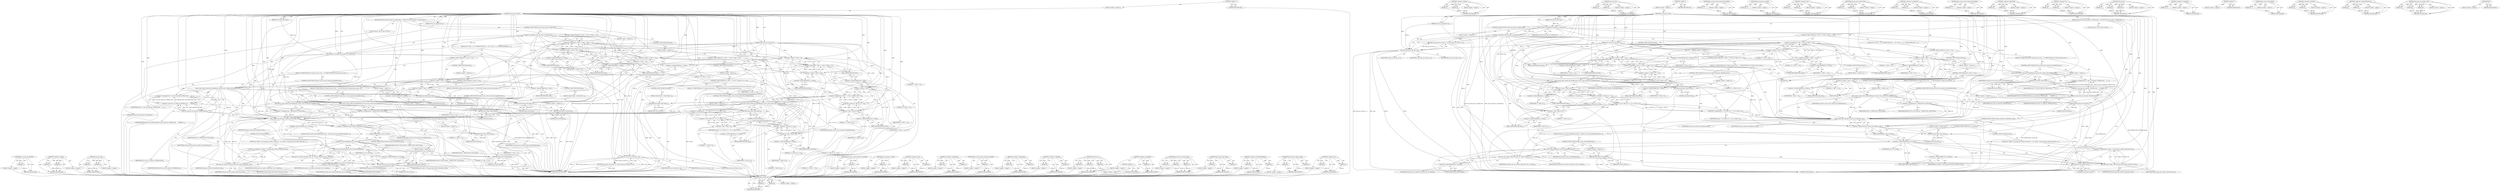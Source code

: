 digraph "&lt;operator&gt;.or" {
vulnerable_247 [label=<(METHOD,pmu_counter_idx_valid)>];
vulnerable_248 [label=<(PARAM,p1)>];
vulnerable_249 [label=<(PARAM,p2)>];
vulnerable_250 [label=<(BLOCK,&lt;empty&gt;,&lt;empty&gt;)>];
vulnerable_251 [label=<(METHOD_RETURN,ANY)>];
vulnerable_201 [label=<(METHOD,&lt;operator&gt;.equals)>];
vulnerable_202 [label=<(PARAM,p1)>];
vulnerable_203 [label=<(PARAM,p2)>];
vulnerable_204 [label=<(BLOCK,&lt;empty&gt;,&lt;empty&gt;)>];
vulnerable_205 [label=<(METHOD_RETURN,ANY)>];
vulnerable_225 [label=<(METHOD,vcpu_sys_reg)>];
vulnerable_226 [label=<(PARAM,p1)>];
vulnerable_227 [label=<(PARAM,p2)>];
vulnerable_228 [label=<(BLOCK,&lt;empty&gt;,&lt;empty&gt;)>];
vulnerable_229 [label=<(METHOD_RETURN,ANY)>];
vulnerable_6 [label=<(METHOD,&lt;global&gt;)<SUB>1</SUB>>];
vulnerable_7 [label=<(BLOCK,&lt;empty&gt;,&lt;empty&gt;)<SUB>1</SUB>>];
vulnerable_8 [label=<(METHOD,access_pmu_evcntr)<SUB>1</SUB>>];
vulnerable_9 [label=<(PARAM,struct kvm_vcpu *vcpu)<SUB>1</SUB>>];
vulnerable_10 [label=<(PARAM,struct sys_reg_params *p)<SUB>2</SUB>>];
vulnerable_11 [label=<(PARAM,const struct sys_reg_desc *r)<SUB>3</SUB>>];
vulnerable_12 [label=<(BLOCK,{
	u64 idx;

	if (!kvm_arm_pmu_v3_ready(vcpu))
...,{
	u64 idx;

	if (!kvm_arm_pmu_v3_ready(vcpu))
...)<SUB>4</SUB>>];
vulnerable_13 [label="<(LOCAL,u64 idx: u64)<SUB>5</SUB>>"];
vulnerable_14 [label=<(CONTROL_STRUCTURE,IF,if (!kvm_arm_pmu_v3_ready(vcpu)))<SUB>7</SUB>>];
vulnerable_15 [label=<(&lt;operator&gt;.logicalNot,!kvm_arm_pmu_v3_ready(vcpu))<SUB>7</SUB>>];
vulnerable_16 [label=<(kvm_arm_pmu_v3_ready,kvm_arm_pmu_v3_ready(vcpu))<SUB>7</SUB>>];
vulnerable_17 [label=<(IDENTIFIER,vcpu,kvm_arm_pmu_v3_ready(vcpu))<SUB>7</SUB>>];
vulnerable_18 [label=<(BLOCK,&lt;empty&gt;,&lt;empty&gt;)<SUB>8</SUB>>];
vulnerable_19 [label=<(RETURN,return trap_raz_wi(vcpu, p, r);,return trap_raz_wi(vcpu, p, r);)<SUB>8</SUB>>];
vulnerable_20 [label=<(trap_raz_wi,trap_raz_wi(vcpu, p, r))<SUB>8</SUB>>];
vulnerable_21 [label=<(IDENTIFIER,vcpu,trap_raz_wi(vcpu, p, r))<SUB>8</SUB>>];
vulnerable_22 [label=<(IDENTIFIER,p,trap_raz_wi(vcpu, p, r))<SUB>8</SUB>>];
vulnerable_23 [label=<(IDENTIFIER,r,trap_raz_wi(vcpu, p, r))<SUB>8</SUB>>];
vulnerable_24 [label=<(CONTROL_STRUCTURE,IF,if (r-&gt;CRn == 9 &amp;&amp; r-&gt;CRm == 13))<SUB>10</SUB>>];
vulnerable_25 [label=<(&lt;operator&gt;.logicalAnd,r-&gt;CRn == 9 &amp;&amp; r-&gt;CRm == 13)<SUB>10</SUB>>];
vulnerable_26 [label=<(&lt;operator&gt;.equals,r-&gt;CRn == 9)<SUB>10</SUB>>];
vulnerable_27 [label=<(&lt;operator&gt;.indirectFieldAccess,r-&gt;CRn)<SUB>10</SUB>>];
vulnerable_28 [label=<(IDENTIFIER,r,r-&gt;CRn == 9)<SUB>10</SUB>>];
vulnerable_29 [label=<(FIELD_IDENTIFIER,CRn,CRn)<SUB>10</SUB>>];
vulnerable_30 [label=<(LITERAL,9,r-&gt;CRn == 9)<SUB>10</SUB>>];
vulnerable_31 [label=<(&lt;operator&gt;.equals,r-&gt;CRm == 13)<SUB>10</SUB>>];
vulnerable_32 [label=<(&lt;operator&gt;.indirectFieldAccess,r-&gt;CRm)<SUB>10</SUB>>];
vulnerable_33 [label=<(IDENTIFIER,r,r-&gt;CRm == 13)<SUB>10</SUB>>];
vulnerable_34 [label=<(FIELD_IDENTIFIER,CRm,CRm)<SUB>10</SUB>>];
vulnerable_35 [label=<(LITERAL,13,r-&gt;CRm == 13)<SUB>10</SUB>>];
vulnerable_36 [label=<(BLOCK,{
		if (r-&gt;Op2 == 2) {
			/* PMXEVCNTR_EL0 */
	...,{
		if (r-&gt;Op2 == 2) {
			/* PMXEVCNTR_EL0 */
	...)<SUB>10</SUB>>];
vulnerable_37 [label=<(CONTROL_STRUCTURE,IF,if (r-&gt;Op2 == 2))<SUB>11</SUB>>];
vulnerable_38 [label=<(&lt;operator&gt;.equals,r-&gt;Op2 == 2)<SUB>11</SUB>>];
vulnerable_39 [label=<(&lt;operator&gt;.indirectFieldAccess,r-&gt;Op2)<SUB>11</SUB>>];
vulnerable_40 [label=<(IDENTIFIER,r,r-&gt;Op2 == 2)<SUB>11</SUB>>];
vulnerable_41 [label=<(FIELD_IDENTIFIER,Op2,Op2)<SUB>11</SUB>>];
vulnerable_42 [label=<(LITERAL,2,r-&gt;Op2 == 2)<SUB>11</SUB>>];
vulnerable_43 [label=<(BLOCK,{
			/* PMXEVCNTR_EL0 */
			if (pmu_access_even...,{
			/* PMXEVCNTR_EL0 */
			if (pmu_access_even...)<SUB>11</SUB>>];
vulnerable_44 [label=<(CONTROL_STRUCTURE,IF,if (pmu_access_event_counter_el0_disabled(vcpu)))<SUB>13</SUB>>];
vulnerable_45 [label=<(pmu_access_event_counter_el0_disabled,pmu_access_event_counter_el0_disabled(vcpu))<SUB>13</SUB>>];
vulnerable_46 [label=<(IDENTIFIER,vcpu,pmu_access_event_counter_el0_disabled(vcpu))<SUB>13</SUB>>];
vulnerable_47 [label=<(BLOCK,&lt;empty&gt;,&lt;empty&gt;)<SUB>14</SUB>>];
vulnerable_48 [label=<(RETURN,return false;,return false;)<SUB>14</SUB>>];
vulnerable_49 [label=<(LITERAL,false,return false;)<SUB>14</SUB>>];
vulnerable_50 [label=<(&lt;operator&gt;.assignment,idx = vcpu_sys_reg(vcpu, PMSELR_EL0)
			      &amp;...)<SUB>16</SUB>>];
vulnerable_51 [label=<(IDENTIFIER,idx,idx = vcpu_sys_reg(vcpu, PMSELR_EL0)
			      &amp;...)<SUB>16</SUB>>];
vulnerable_52 [label=<(&lt;operator&gt;.and,vcpu_sys_reg(vcpu, PMSELR_EL0)
			      &amp; ARMV8...)<SUB>16</SUB>>];
vulnerable_53 [label=<(vcpu_sys_reg,vcpu_sys_reg(vcpu, PMSELR_EL0))<SUB>16</SUB>>];
vulnerable_54 [label=<(IDENTIFIER,vcpu,vcpu_sys_reg(vcpu, PMSELR_EL0))<SUB>16</SUB>>];
vulnerable_55 [label=<(IDENTIFIER,PMSELR_EL0,vcpu_sys_reg(vcpu, PMSELR_EL0))<SUB>16</SUB>>];
vulnerable_56 [label=<(IDENTIFIER,ARMV8_PMU_COUNTER_MASK,vcpu_sys_reg(vcpu, PMSELR_EL0)
			      &amp; ARMV8...)<SUB>17</SUB>>];
vulnerable_57 [label=<(CONTROL_STRUCTURE,ELSE,else)<SUB>18</SUB>>];
vulnerable_58 [label=<(BLOCK,&lt;empty&gt;,&lt;empty&gt;)<SUB>18</SUB>>];
vulnerable_59 [label=<(CONTROL_STRUCTURE,IF,if (r-&gt;Op2 == 0))<SUB>18</SUB>>];
vulnerable_60 [label=<(&lt;operator&gt;.equals,r-&gt;Op2 == 0)<SUB>18</SUB>>];
vulnerable_61 [label=<(&lt;operator&gt;.indirectFieldAccess,r-&gt;Op2)<SUB>18</SUB>>];
vulnerable_62 [label=<(IDENTIFIER,r,r-&gt;Op2 == 0)<SUB>18</SUB>>];
vulnerable_63 [label=<(FIELD_IDENTIFIER,Op2,Op2)<SUB>18</SUB>>];
vulnerable_64 [label=<(LITERAL,0,r-&gt;Op2 == 0)<SUB>18</SUB>>];
vulnerable_65 [label=<(BLOCK,{
			/* PMCCNTR_EL0 */
			if (pmu_access_cycle_...,{
			/* PMCCNTR_EL0 */
			if (pmu_access_cycle_...)<SUB>18</SUB>>];
vulnerable_66 [label=<(CONTROL_STRUCTURE,IF,if (pmu_access_cycle_counter_el0_disabled(vcpu)))<SUB>20</SUB>>];
vulnerable_67 [label=<(pmu_access_cycle_counter_el0_disabled,pmu_access_cycle_counter_el0_disabled(vcpu))<SUB>20</SUB>>];
vulnerable_68 [label=<(IDENTIFIER,vcpu,pmu_access_cycle_counter_el0_disabled(vcpu))<SUB>20</SUB>>];
vulnerable_69 [label=<(BLOCK,&lt;empty&gt;,&lt;empty&gt;)<SUB>21</SUB>>];
vulnerable_70 [label=<(RETURN,return false;,return false;)<SUB>21</SUB>>];
vulnerable_71 [label=<(LITERAL,false,return false;)<SUB>21</SUB>>];
vulnerable_72 [label=<(&lt;operator&gt;.assignment,idx = ARMV8_PMU_CYCLE_IDX)<SUB>23</SUB>>];
vulnerable_73 [label=<(IDENTIFIER,idx,idx = ARMV8_PMU_CYCLE_IDX)<SUB>23</SUB>>];
vulnerable_74 [label=<(IDENTIFIER,ARMV8_PMU_CYCLE_IDX,idx = ARMV8_PMU_CYCLE_IDX)<SUB>23</SUB>>];
vulnerable_75 [label=<(CONTROL_STRUCTURE,ELSE,else)<SUB>24</SUB>>];
vulnerable_76 [label=<(BLOCK,{
			BUG();
 		},{
			BUG();
 		})<SUB>24</SUB>>];
vulnerable_77 [label=<(BUG,BUG())<SUB>25</SUB>>];
vulnerable_78 [label=<(CONTROL_STRUCTURE,ELSE,else)<SUB>27</SUB>>];
vulnerable_79 [label=<(BLOCK,&lt;empty&gt;,&lt;empty&gt;)<SUB>27</SUB>>];
vulnerable_80 [label=<(CONTROL_STRUCTURE,IF,if (r-&gt;CRn == 14 &amp;&amp; (r-&gt;CRm &amp; 12) == 8))<SUB>27</SUB>>];
vulnerable_81 [label=<(&lt;operator&gt;.logicalAnd,r-&gt;CRn == 14 &amp;&amp; (r-&gt;CRm &amp; 12) == 8)<SUB>27</SUB>>];
vulnerable_82 [label=<(&lt;operator&gt;.equals,r-&gt;CRn == 14)<SUB>27</SUB>>];
vulnerable_83 [label=<(&lt;operator&gt;.indirectFieldAccess,r-&gt;CRn)<SUB>27</SUB>>];
vulnerable_84 [label=<(IDENTIFIER,r,r-&gt;CRn == 14)<SUB>27</SUB>>];
vulnerable_85 [label=<(FIELD_IDENTIFIER,CRn,CRn)<SUB>27</SUB>>];
vulnerable_86 [label=<(LITERAL,14,r-&gt;CRn == 14)<SUB>27</SUB>>];
vulnerable_87 [label=<(&lt;operator&gt;.equals,(r-&gt;CRm &amp; 12) == 8)<SUB>27</SUB>>];
vulnerable_88 [label=<(&lt;operator&gt;.and,r-&gt;CRm &amp; 12)<SUB>27</SUB>>];
vulnerable_89 [label=<(&lt;operator&gt;.indirectFieldAccess,r-&gt;CRm)<SUB>27</SUB>>];
vulnerable_90 [label=<(IDENTIFIER,r,r-&gt;CRm &amp; 12)<SUB>27</SUB>>];
vulnerable_91 [label=<(FIELD_IDENTIFIER,CRm,CRm)<SUB>27</SUB>>];
vulnerable_92 [label=<(LITERAL,12,r-&gt;CRm &amp; 12)<SUB>27</SUB>>];
vulnerable_93 [label=<(LITERAL,8,(r-&gt;CRm &amp; 12) == 8)<SUB>27</SUB>>];
vulnerable_94 [label=<(BLOCK,{
 		/* PMEVCNTRn_EL0 */
 		if (pmu_access_even...,{
 		/* PMEVCNTRn_EL0 */
 		if (pmu_access_even...)<SUB>27</SUB>>];
vulnerable_95 [label=<(CONTROL_STRUCTURE,IF,if (pmu_access_event_counter_el0_disabled(vcpu)))<SUB>29</SUB>>];
vulnerable_96 [label=<(pmu_access_event_counter_el0_disabled,pmu_access_event_counter_el0_disabled(vcpu))<SUB>29</SUB>>];
vulnerable_97 [label=<(IDENTIFIER,vcpu,pmu_access_event_counter_el0_disabled(vcpu))<SUB>29</SUB>>];
vulnerable_98 [label=<(BLOCK,&lt;empty&gt;,&lt;empty&gt;)<SUB>30</SUB>>];
vulnerable_99 [label=<(RETURN,return false;,return false;)<SUB>30</SUB>>];
vulnerable_100 [label=<(LITERAL,false,return false;)<SUB>30</SUB>>];
vulnerable_101 [label=<(&lt;operator&gt;.assignment,idx = ((r-&gt;CRm &amp; 3) &lt;&lt; 3) | (r-&gt;Op2 &amp; 7))<SUB>32</SUB>>];
vulnerable_102 [label=<(IDENTIFIER,idx,idx = ((r-&gt;CRm &amp; 3) &lt;&lt; 3) | (r-&gt;Op2 &amp; 7))<SUB>32</SUB>>];
vulnerable_103 [label=<(&lt;operator&gt;.or,((r-&gt;CRm &amp; 3) &lt;&lt; 3) | (r-&gt;Op2 &amp; 7))<SUB>32</SUB>>];
vulnerable_104 [label=<(&lt;operator&gt;.shiftLeft,(r-&gt;CRm &amp; 3) &lt;&lt; 3)<SUB>32</SUB>>];
vulnerable_105 [label=<(&lt;operator&gt;.and,r-&gt;CRm &amp; 3)<SUB>32</SUB>>];
vulnerable_106 [label=<(&lt;operator&gt;.indirectFieldAccess,r-&gt;CRm)<SUB>32</SUB>>];
vulnerable_107 [label=<(IDENTIFIER,r,r-&gt;CRm &amp; 3)<SUB>32</SUB>>];
vulnerable_108 [label=<(FIELD_IDENTIFIER,CRm,CRm)<SUB>32</SUB>>];
vulnerable_109 [label=<(LITERAL,3,r-&gt;CRm &amp; 3)<SUB>32</SUB>>];
vulnerable_110 [label=<(LITERAL,3,(r-&gt;CRm &amp; 3) &lt;&lt; 3)<SUB>32</SUB>>];
vulnerable_111 [label=<(&lt;operator&gt;.and,r-&gt;Op2 &amp; 7)<SUB>32</SUB>>];
vulnerable_112 [label=<(&lt;operator&gt;.indirectFieldAccess,r-&gt;Op2)<SUB>32</SUB>>];
vulnerable_113 [label=<(IDENTIFIER,r,r-&gt;Op2 &amp; 7)<SUB>32</SUB>>];
vulnerable_114 [label=<(FIELD_IDENTIFIER,Op2,Op2)<SUB>32</SUB>>];
vulnerable_115 [label=<(LITERAL,7,r-&gt;Op2 &amp; 7)<SUB>32</SUB>>];
vulnerable_116 [label=<(CONTROL_STRUCTURE,ELSE,else)<SUB>33</SUB>>];
vulnerable_117 [label=<(BLOCK,{
		BUG();
 	},{
		BUG();
 	})<SUB>33</SUB>>];
vulnerable_118 [label=<(BUG,BUG())<SUB>34</SUB>>];
vulnerable_119 [label=<(CONTROL_STRUCTURE,IF,if (!pmu_counter_idx_valid(vcpu, idx)))<SUB>37</SUB>>];
vulnerable_120 [label=<(&lt;operator&gt;.logicalNot,!pmu_counter_idx_valid(vcpu, idx))<SUB>37</SUB>>];
vulnerable_121 [label=<(pmu_counter_idx_valid,pmu_counter_idx_valid(vcpu, idx))<SUB>37</SUB>>];
vulnerable_122 [label=<(IDENTIFIER,vcpu,pmu_counter_idx_valid(vcpu, idx))<SUB>37</SUB>>];
vulnerable_123 [label=<(IDENTIFIER,idx,pmu_counter_idx_valid(vcpu, idx))<SUB>37</SUB>>];
vulnerable_124 [label=<(BLOCK,&lt;empty&gt;,&lt;empty&gt;)<SUB>38</SUB>>];
vulnerable_125 [label=<(RETURN,return false;,return false;)<SUB>38</SUB>>];
vulnerable_126 [label=<(LITERAL,false,return false;)<SUB>38</SUB>>];
vulnerable_127 [label=<(CONTROL_STRUCTURE,IF,if (p-&gt;is_write))<SUB>40</SUB>>];
vulnerable_128 [label=<(&lt;operator&gt;.indirectFieldAccess,p-&gt;is_write)<SUB>40</SUB>>];
vulnerable_129 [label=<(IDENTIFIER,p,if (p-&gt;is_write))<SUB>40</SUB>>];
vulnerable_130 [label=<(FIELD_IDENTIFIER,is_write,is_write)<SUB>40</SUB>>];
vulnerable_131 [label=<(BLOCK,{
		if (pmu_access_el0_disabled(vcpu))
			retur...,{
		if (pmu_access_el0_disabled(vcpu))
			retur...)<SUB>40</SUB>>];
vulnerable_132 [label=<(CONTROL_STRUCTURE,IF,if (pmu_access_el0_disabled(vcpu)))<SUB>41</SUB>>];
vulnerable_133 [label=<(pmu_access_el0_disabled,pmu_access_el0_disabled(vcpu))<SUB>41</SUB>>];
vulnerable_134 [label=<(IDENTIFIER,vcpu,pmu_access_el0_disabled(vcpu))<SUB>41</SUB>>];
vulnerable_135 [label=<(BLOCK,&lt;empty&gt;,&lt;empty&gt;)<SUB>42</SUB>>];
vulnerable_136 [label=<(RETURN,return false;,return false;)<SUB>42</SUB>>];
vulnerable_137 [label=<(LITERAL,false,return false;)<SUB>42</SUB>>];
vulnerable_138 [label=<(kvm_pmu_set_counter_value,kvm_pmu_set_counter_value(vcpu, idx, p-&gt;regval))<SUB>44</SUB>>];
vulnerable_139 [label=<(IDENTIFIER,vcpu,kvm_pmu_set_counter_value(vcpu, idx, p-&gt;regval))<SUB>44</SUB>>];
vulnerable_140 [label=<(IDENTIFIER,idx,kvm_pmu_set_counter_value(vcpu, idx, p-&gt;regval))<SUB>44</SUB>>];
vulnerable_141 [label=<(&lt;operator&gt;.indirectFieldAccess,p-&gt;regval)<SUB>44</SUB>>];
vulnerable_142 [label=<(IDENTIFIER,p,kvm_pmu_set_counter_value(vcpu, idx, p-&gt;regval))<SUB>44</SUB>>];
vulnerable_143 [label=<(FIELD_IDENTIFIER,regval,regval)<SUB>44</SUB>>];
vulnerable_144 [label=<(CONTROL_STRUCTURE,ELSE,else)<SUB>45</SUB>>];
vulnerable_145 [label=<(BLOCK,{
		p-&gt;regval = kvm_pmu_get_counter_value(vcpu,...,{
		p-&gt;regval = kvm_pmu_get_counter_value(vcpu,...)<SUB>45</SUB>>];
vulnerable_146 [label=<(&lt;operator&gt;.assignment,p-&gt;regval = kvm_pmu_get_counter_value(vcpu, idx))<SUB>46</SUB>>];
vulnerable_147 [label=<(&lt;operator&gt;.indirectFieldAccess,p-&gt;regval)<SUB>46</SUB>>];
vulnerable_148 [label=<(IDENTIFIER,p,p-&gt;regval = kvm_pmu_get_counter_value(vcpu, idx))<SUB>46</SUB>>];
vulnerable_149 [label=<(FIELD_IDENTIFIER,regval,regval)<SUB>46</SUB>>];
vulnerable_150 [label=<(kvm_pmu_get_counter_value,kvm_pmu_get_counter_value(vcpu, idx))<SUB>46</SUB>>];
vulnerable_151 [label=<(IDENTIFIER,vcpu,kvm_pmu_get_counter_value(vcpu, idx))<SUB>46</SUB>>];
vulnerable_152 [label=<(IDENTIFIER,idx,kvm_pmu_get_counter_value(vcpu, idx))<SUB>46</SUB>>];
vulnerable_153 [label=<(RETURN,return true;,return true;)<SUB>49</SUB>>];
vulnerable_154 [label=<(LITERAL,true,return true;)<SUB>49</SUB>>];
vulnerable_155 [label=<(METHOD_RETURN,bool)<SUB>1</SUB>>];
vulnerable_157 [label=<(METHOD_RETURN,ANY)<SUB>1</SUB>>];
vulnerable_230 [label=<(METHOD,pmu_access_cycle_counter_el0_disabled)>];
vulnerable_231 [label=<(PARAM,p1)>];
vulnerable_232 [label=<(BLOCK,&lt;empty&gt;,&lt;empty&gt;)>];
vulnerable_233 [label=<(METHOD_RETURN,ANY)>];
vulnerable_186 [label=<(METHOD,kvm_arm_pmu_v3_ready)>];
vulnerable_187 [label=<(PARAM,p1)>];
vulnerable_188 [label=<(BLOCK,&lt;empty&gt;,&lt;empty&gt;)>];
vulnerable_189 [label=<(METHOD_RETURN,ANY)>];
vulnerable_220 [label=<(METHOD,&lt;operator&gt;.and)>];
vulnerable_221 [label=<(PARAM,p1)>];
vulnerable_222 [label=<(PARAM,p2)>];
vulnerable_223 [label=<(BLOCK,&lt;empty&gt;,&lt;empty&gt;)>];
vulnerable_224 [label=<(METHOD_RETURN,ANY)>];
vulnerable_262 [label=<(METHOD,kvm_pmu_get_counter_value)>];
vulnerable_263 [label=<(PARAM,p1)>];
vulnerable_264 [label=<(PARAM,p2)>];
vulnerable_265 [label=<(BLOCK,&lt;empty&gt;,&lt;empty&gt;)>];
vulnerable_266 [label=<(METHOD_RETURN,ANY)>];
vulnerable_215 [label=<(METHOD,&lt;operator&gt;.assignment)>];
vulnerable_216 [label=<(PARAM,p1)>];
vulnerable_217 [label=<(PARAM,p2)>];
vulnerable_218 [label=<(BLOCK,&lt;empty&gt;,&lt;empty&gt;)>];
vulnerable_219 [label=<(METHOD_RETURN,ANY)>];
vulnerable_211 [label=<(METHOD,pmu_access_event_counter_el0_disabled)>];
vulnerable_212 [label=<(PARAM,p1)>];
vulnerable_213 [label=<(BLOCK,&lt;empty&gt;,&lt;empty&gt;)>];
vulnerable_214 [label=<(METHOD_RETURN,ANY)>];
vulnerable_196 [label=<(METHOD,&lt;operator&gt;.logicalAnd)>];
vulnerable_197 [label=<(PARAM,p1)>];
vulnerable_198 [label=<(PARAM,p2)>];
vulnerable_199 [label=<(BLOCK,&lt;empty&gt;,&lt;empty&gt;)>];
vulnerable_200 [label=<(METHOD_RETURN,ANY)>];
vulnerable_237 [label=<(METHOD,&lt;operator&gt;.or)>];
vulnerable_238 [label=<(PARAM,p1)>];
vulnerable_239 [label=<(PARAM,p2)>];
vulnerable_240 [label=<(BLOCK,&lt;empty&gt;,&lt;empty&gt;)>];
vulnerable_241 [label=<(METHOD_RETURN,ANY)>];
vulnerable_190 [label=<(METHOD,trap_raz_wi)>];
vulnerable_191 [label=<(PARAM,p1)>];
vulnerable_192 [label=<(PARAM,p2)>];
vulnerable_193 [label=<(PARAM,p3)>];
vulnerable_194 [label=<(BLOCK,&lt;empty&gt;,&lt;empty&gt;)>];
vulnerable_195 [label=<(METHOD_RETURN,ANY)>];
vulnerable_182 [label=<(METHOD,&lt;operator&gt;.logicalNot)>];
vulnerable_183 [label=<(PARAM,p1)>];
vulnerable_184 [label=<(BLOCK,&lt;empty&gt;,&lt;empty&gt;)>];
vulnerable_185 [label=<(METHOD_RETURN,ANY)>];
vulnerable_176 [label=<(METHOD,&lt;global&gt;)<SUB>1</SUB>>];
vulnerable_177 [label=<(BLOCK,&lt;empty&gt;,&lt;empty&gt;)>];
vulnerable_178 [label=<(METHOD_RETURN,ANY)>];
vulnerable_252 [label=<(METHOD,pmu_access_el0_disabled)>];
vulnerable_253 [label=<(PARAM,p1)>];
vulnerable_254 [label=<(BLOCK,&lt;empty&gt;,&lt;empty&gt;)>];
vulnerable_255 [label=<(METHOD_RETURN,ANY)>];
vulnerable_242 [label=<(METHOD,&lt;operator&gt;.shiftLeft)>];
vulnerable_243 [label=<(PARAM,p1)>];
vulnerable_244 [label=<(PARAM,p2)>];
vulnerable_245 [label=<(BLOCK,&lt;empty&gt;,&lt;empty&gt;)>];
vulnerable_246 [label=<(METHOD_RETURN,ANY)>];
vulnerable_206 [label=<(METHOD,&lt;operator&gt;.indirectFieldAccess)>];
vulnerable_207 [label=<(PARAM,p1)>];
vulnerable_208 [label=<(PARAM,p2)>];
vulnerable_209 [label=<(BLOCK,&lt;empty&gt;,&lt;empty&gt;)>];
vulnerable_210 [label=<(METHOD_RETURN,ANY)>];
vulnerable_256 [label=<(METHOD,kvm_pmu_set_counter_value)>];
vulnerable_257 [label=<(PARAM,p1)>];
vulnerable_258 [label=<(PARAM,p2)>];
vulnerable_259 [label=<(PARAM,p3)>];
vulnerable_260 [label=<(BLOCK,&lt;empty&gt;,&lt;empty&gt;)>];
vulnerable_261 [label=<(METHOD_RETURN,ANY)>];
vulnerable_234 [label=<(METHOD,BUG)>];
vulnerable_235 [label=<(BLOCK,&lt;empty&gt;,&lt;empty&gt;)>];
vulnerable_236 [label=<(METHOD_RETURN,ANY)>];
fixed_275 [label=<(METHOD,pmu_access_el0_disabled)>];
fixed_276 [label=<(PARAM,p1)>];
fixed_277 [label=<(BLOCK,&lt;empty&gt;,&lt;empty&gt;)>];
fixed_278 [label=<(METHOD_RETURN,ANY)>];
fixed_227 [label=<(METHOD,&lt;operator&gt;.equals)>];
fixed_228 [label=<(PARAM,p1)>];
fixed_229 [label=<(PARAM,p2)>];
fixed_230 [label=<(BLOCK,&lt;empty&gt;,&lt;empty&gt;)>];
fixed_231 [label=<(METHOD_RETURN,ANY)>];
fixed_251 [label=<(METHOD,vcpu_sys_reg)>];
fixed_252 [label=<(PARAM,p1)>];
fixed_253 [label=<(PARAM,p2)>];
fixed_254 [label=<(BLOCK,&lt;empty&gt;,&lt;empty&gt;)>];
fixed_255 [label=<(METHOD_RETURN,ANY)>];
fixed_6 [label=<(METHOD,&lt;global&gt;)<SUB>1</SUB>>];
fixed_7 [label=<(BLOCK,&lt;empty&gt;,&lt;empty&gt;)<SUB>1</SUB>>];
fixed_8 [label=<(METHOD,access_pmu_evcntr)<SUB>1</SUB>>];
fixed_9 [label=<(PARAM,struct kvm_vcpu *vcpu)<SUB>1</SUB>>];
fixed_10 [label=<(PARAM,struct sys_reg_params *p)<SUB>2</SUB>>];
fixed_11 [label=<(PARAM,const struct sys_reg_desc *r)<SUB>3</SUB>>];
fixed_12 [label=<(BLOCK,{
	u64 idx;

	if (!kvm_arm_pmu_v3_ready(vcpu))
...,{
	u64 idx;

	if (!kvm_arm_pmu_v3_ready(vcpu))
...)<SUB>4</SUB>>];
fixed_13 [label="<(LOCAL,u64 idx: u64)<SUB>5</SUB>>"];
fixed_14 [label=<(CONTROL_STRUCTURE,IF,if (!kvm_arm_pmu_v3_ready(vcpu)))<SUB>7</SUB>>];
fixed_15 [label=<(&lt;operator&gt;.logicalNot,!kvm_arm_pmu_v3_ready(vcpu))<SUB>7</SUB>>];
fixed_16 [label=<(kvm_arm_pmu_v3_ready,kvm_arm_pmu_v3_ready(vcpu))<SUB>7</SUB>>];
fixed_17 [label=<(IDENTIFIER,vcpu,kvm_arm_pmu_v3_ready(vcpu))<SUB>7</SUB>>];
fixed_18 [label=<(BLOCK,&lt;empty&gt;,&lt;empty&gt;)<SUB>8</SUB>>];
fixed_19 [label=<(RETURN,return trap_raz_wi(vcpu, p, r);,return trap_raz_wi(vcpu, p, r);)<SUB>8</SUB>>];
fixed_20 [label=<(trap_raz_wi,trap_raz_wi(vcpu, p, r))<SUB>8</SUB>>];
fixed_21 [label=<(IDENTIFIER,vcpu,trap_raz_wi(vcpu, p, r))<SUB>8</SUB>>];
fixed_22 [label=<(IDENTIFIER,p,trap_raz_wi(vcpu, p, r))<SUB>8</SUB>>];
fixed_23 [label=<(IDENTIFIER,r,trap_raz_wi(vcpu, p, r))<SUB>8</SUB>>];
fixed_24 [label=<(CONTROL_STRUCTURE,IF,if (r-&gt;CRn == 9 &amp;&amp; r-&gt;CRm == 13))<SUB>10</SUB>>];
fixed_25 [label=<(&lt;operator&gt;.logicalAnd,r-&gt;CRn == 9 &amp;&amp; r-&gt;CRm == 13)<SUB>10</SUB>>];
fixed_26 [label=<(&lt;operator&gt;.equals,r-&gt;CRn == 9)<SUB>10</SUB>>];
fixed_27 [label=<(&lt;operator&gt;.indirectFieldAccess,r-&gt;CRn)<SUB>10</SUB>>];
fixed_28 [label=<(IDENTIFIER,r,r-&gt;CRn == 9)<SUB>10</SUB>>];
fixed_29 [label=<(FIELD_IDENTIFIER,CRn,CRn)<SUB>10</SUB>>];
fixed_30 [label=<(LITERAL,9,r-&gt;CRn == 9)<SUB>10</SUB>>];
fixed_31 [label=<(&lt;operator&gt;.equals,r-&gt;CRm == 13)<SUB>10</SUB>>];
fixed_32 [label=<(&lt;operator&gt;.indirectFieldAccess,r-&gt;CRm)<SUB>10</SUB>>];
fixed_33 [label=<(IDENTIFIER,r,r-&gt;CRm == 13)<SUB>10</SUB>>];
fixed_34 [label=<(FIELD_IDENTIFIER,CRm,CRm)<SUB>10</SUB>>];
fixed_35 [label=<(LITERAL,13,r-&gt;CRm == 13)<SUB>10</SUB>>];
fixed_36 [label=<(BLOCK,{
		if (r-&gt;Op2 == 2) {
			/* PMXEVCNTR_EL0 */
	...,{
		if (r-&gt;Op2 == 2) {
			/* PMXEVCNTR_EL0 */
	...)<SUB>10</SUB>>];
fixed_37 [label=<(CONTROL_STRUCTURE,IF,if (r-&gt;Op2 == 2))<SUB>11</SUB>>];
fixed_38 [label=<(&lt;operator&gt;.equals,r-&gt;Op2 == 2)<SUB>11</SUB>>];
fixed_39 [label=<(&lt;operator&gt;.indirectFieldAccess,r-&gt;Op2)<SUB>11</SUB>>];
fixed_40 [label=<(IDENTIFIER,r,r-&gt;Op2 == 2)<SUB>11</SUB>>];
fixed_41 [label=<(FIELD_IDENTIFIER,Op2,Op2)<SUB>11</SUB>>];
fixed_42 [label=<(LITERAL,2,r-&gt;Op2 == 2)<SUB>11</SUB>>];
fixed_43 [label=<(BLOCK,{
			/* PMXEVCNTR_EL0 */
			if (pmu_access_even...,{
			/* PMXEVCNTR_EL0 */
			if (pmu_access_even...)<SUB>11</SUB>>];
fixed_44 [label=<(CONTROL_STRUCTURE,IF,if (pmu_access_event_counter_el0_disabled(vcpu)))<SUB>13</SUB>>];
fixed_45 [label=<(pmu_access_event_counter_el0_disabled,pmu_access_event_counter_el0_disabled(vcpu))<SUB>13</SUB>>];
fixed_46 [label=<(IDENTIFIER,vcpu,pmu_access_event_counter_el0_disabled(vcpu))<SUB>13</SUB>>];
fixed_47 [label=<(BLOCK,&lt;empty&gt;,&lt;empty&gt;)<SUB>14</SUB>>];
fixed_48 [label=<(RETURN,return false;,return false;)<SUB>14</SUB>>];
fixed_49 [label=<(LITERAL,false,return false;)<SUB>14</SUB>>];
fixed_50 [label=<(&lt;operator&gt;.assignment,idx = vcpu_sys_reg(vcpu, PMSELR_EL0)
			      &amp;...)<SUB>16</SUB>>];
fixed_51 [label=<(IDENTIFIER,idx,idx = vcpu_sys_reg(vcpu, PMSELR_EL0)
			      &amp;...)<SUB>16</SUB>>];
fixed_52 [label=<(&lt;operator&gt;.and,vcpu_sys_reg(vcpu, PMSELR_EL0)
			      &amp; ARMV8...)<SUB>16</SUB>>];
fixed_53 [label=<(vcpu_sys_reg,vcpu_sys_reg(vcpu, PMSELR_EL0))<SUB>16</SUB>>];
fixed_54 [label=<(IDENTIFIER,vcpu,vcpu_sys_reg(vcpu, PMSELR_EL0))<SUB>16</SUB>>];
fixed_55 [label=<(IDENTIFIER,PMSELR_EL0,vcpu_sys_reg(vcpu, PMSELR_EL0))<SUB>16</SUB>>];
fixed_56 [label=<(IDENTIFIER,ARMV8_PMU_COUNTER_MASK,vcpu_sys_reg(vcpu, PMSELR_EL0)
			      &amp; ARMV8...)<SUB>17</SUB>>];
fixed_57 [label=<(CONTROL_STRUCTURE,ELSE,else)<SUB>18</SUB>>];
fixed_58 [label=<(BLOCK,&lt;empty&gt;,&lt;empty&gt;)<SUB>18</SUB>>];
fixed_59 [label=<(CONTROL_STRUCTURE,IF,if (r-&gt;Op2 == 0))<SUB>18</SUB>>];
fixed_60 [label=<(&lt;operator&gt;.equals,r-&gt;Op2 == 0)<SUB>18</SUB>>];
fixed_61 [label=<(&lt;operator&gt;.indirectFieldAccess,r-&gt;Op2)<SUB>18</SUB>>];
fixed_62 [label=<(IDENTIFIER,r,r-&gt;Op2 == 0)<SUB>18</SUB>>];
fixed_63 [label=<(FIELD_IDENTIFIER,Op2,Op2)<SUB>18</SUB>>];
fixed_64 [label=<(LITERAL,0,r-&gt;Op2 == 0)<SUB>18</SUB>>];
fixed_65 [label=<(BLOCK,{
			/* PMCCNTR_EL0 */
			if (pmu_access_cycle_...,{
			/* PMCCNTR_EL0 */
			if (pmu_access_cycle_...)<SUB>18</SUB>>];
fixed_66 [label=<(CONTROL_STRUCTURE,IF,if (pmu_access_cycle_counter_el0_disabled(vcpu)))<SUB>20</SUB>>];
fixed_67 [label=<(pmu_access_cycle_counter_el0_disabled,pmu_access_cycle_counter_el0_disabled(vcpu))<SUB>20</SUB>>];
fixed_68 [label=<(IDENTIFIER,vcpu,pmu_access_cycle_counter_el0_disabled(vcpu))<SUB>20</SUB>>];
fixed_69 [label=<(BLOCK,&lt;empty&gt;,&lt;empty&gt;)<SUB>21</SUB>>];
fixed_70 [label=<(RETURN,return false;,return false;)<SUB>21</SUB>>];
fixed_71 [label=<(LITERAL,false,return false;)<SUB>21</SUB>>];
fixed_72 [label=<(&lt;operator&gt;.assignment,idx = ARMV8_PMU_CYCLE_IDX)<SUB>23</SUB>>];
fixed_73 [label=<(IDENTIFIER,idx,idx = ARMV8_PMU_CYCLE_IDX)<SUB>23</SUB>>];
fixed_74 [label=<(IDENTIFIER,ARMV8_PMU_CYCLE_IDX,idx = ARMV8_PMU_CYCLE_IDX)<SUB>23</SUB>>];
fixed_75 [label=<(CONTROL_STRUCTURE,ELSE,else)<SUB>24</SUB>>];
fixed_76 [label=<(BLOCK,{
			return false;
 		},{
			return false;
 		})<SUB>24</SUB>>];
fixed_77 [label=<(RETURN,return false;,return false;)<SUB>25</SUB>>];
fixed_78 [label=<(LITERAL,false,return false;)<SUB>25</SUB>>];
fixed_79 [label=<(CONTROL_STRUCTURE,ELSE,else)<SUB>27</SUB>>];
fixed_80 [label=<(BLOCK,&lt;empty&gt;,&lt;empty&gt;)<SUB>27</SUB>>];
fixed_81 [label=<(CONTROL_STRUCTURE,IF,if (r-&gt;CRn == 0 &amp;&amp; r-&gt;CRm == 9))<SUB>27</SUB>>];
fixed_82 [label=<(&lt;operator&gt;.logicalAnd,r-&gt;CRn == 0 &amp;&amp; r-&gt;CRm == 9)<SUB>27</SUB>>];
fixed_83 [label=<(&lt;operator&gt;.equals,r-&gt;CRn == 0)<SUB>27</SUB>>];
fixed_84 [label=<(&lt;operator&gt;.indirectFieldAccess,r-&gt;CRn)<SUB>27</SUB>>];
fixed_85 [label=<(IDENTIFIER,r,r-&gt;CRn == 0)<SUB>27</SUB>>];
fixed_86 [label=<(FIELD_IDENTIFIER,CRn,CRn)<SUB>27</SUB>>];
fixed_87 [label=<(LITERAL,0,r-&gt;CRn == 0)<SUB>27</SUB>>];
fixed_88 [label=<(&lt;operator&gt;.equals,r-&gt;CRm == 9)<SUB>27</SUB>>];
fixed_89 [label=<(&lt;operator&gt;.indirectFieldAccess,r-&gt;CRm)<SUB>27</SUB>>];
fixed_90 [label=<(IDENTIFIER,r,r-&gt;CRm == 9)<SUB>27</SUB>>];
fixed_91 [label=<(FIELD_IDENTIFIER,CRm,CRm)<SUB>27</SUB>>];
fixed_92 [label=<(LITERAL,9,r-&gt;CRm == 9)<SUB>27</SUB>>];
fixed_93 [label=<(BLOCK,{
		/* PMCCNTR */
		if (pmu_access_event_counte...,{
		/* PMCCNTR */
		if (pmu_access_event_counte...)<SUB>27</SUB>>];
fixed_94 [label=<(CONTROL_STRUCTURE,IF,if (pmu_access_event_counter_el0_disabled(vcpu)))<SUB>29</SUB>>];
fixed_95 [label=<(pmu_access_event_counter_el0_disabled,pmu_access_event_counter_el0_disabled(vcpu))<SUB>29</SUB>>];
fixed_96 [label=<(IDENTIFIER,vcpu,pmu_access_event_counter_el0_disabled(vcpu))<SUB>29</SUB>>];
fixed_97 [label=<(BLOCK,&lt;empty&gt;,&lt;empty&gt;)<SUB>30</SUB>>];
fixed_98 [label=<(RETURN,return false;,return false;)<SUB>30</SUB>>];
fixed_99 [label=<(LITERAL,false,return false;)<SUB>30</SUB>>];
fixed_100 [label=<(&lt;operator&gt;.assignment,idx = ARMV8_PMU_CYCLE_IDX)<SUB>32</SUB>>];
fixed_101 [label=<(IDENTIFIER,idx,idx = ARMV8_PMU_CYCLE_IDX)<SUB>32</SUB>>];
fixed_102 [label=<(IDENTIFIER,ARMV8_PMU_CYCLE_IDX,idx = ARMV8_PMU_CYCLE_IDX)<SUB>32</SUB>>];
fixed_103 [label=<(CONTROL_STRUCTURE,ELSE,else)<SUB>33</SUB>>];
fixed_104 [label=<(BLOCK,&lt;empty&gt;,&lt;empty&gt;)<SUB>33</SUB>>];
fixed_105 [label=<(CONTROL_STRUCTURE,IF,if (r-&gt;CRn == 14 &amp;&amp; (r-&gt;CRm &amp; 12) == 8))<SUB>33</SUB>>];
fixed_106 [label=<(&lt;operator&gt;.logicalAnd,r-&gt;CRn == 14 &amp;&amp; (r-&gt;CRm &amp; 12) == 8)<SUB>33</SUB>>];
fixed_107 [label=<(&lt;operator&gt;.equals,r-&gt;CRn == 14)<SUB>33</SUB>>];
fixed_108 [label=<(&lt;operator&gt;.indirectFieldAccess,r-&gt;CRn)<SUB>33</SUB>>];
fixed_109 [label=<(IDENTIFIER,r,r-&gt;CRn == 14)<SUB>33</SUB>>];
fixed_110 [label=<(FIELD_IDENTIFIER,CRn,CRn)<SUB>33</SUB>>];
fixed_111 [label=<(LITERAL,14,r-&gt;CRn == 14)<SUB>33</SUB>>];
fixed_112 [label=<(&lt;operator&gt;.equals,(r-&gt;CRm &amp; 12) == 8)<SUB>33</SUB>>];
fixed_113 [label=<(&lt;operator&gt;.and,r-&gt;CRm &amp; 12)<SUB>33</SUB>>];
fixed_114 [label=<(&lt;operator&gt;.indirectFieldAccess,r-&gt;CRm)<SUB>33</SUB>>];
fixed_115 [label=<(IDENTIFIER,r,r-&gt;CRm &amp; 12)<SUB>33</SUB>>];
fixed_116 [label=<(FIELD_IDENTIFIER,CRm,CRm)<SUB>33</SUB>>];
fixed_117 [label=<(LITERAL,12,r-&gt;CRm &amp; 12)<SUB>33</SUB>>];
fixed_118 [label=<(LITERAL,8,(r-&gt;CRm &amp; 12) == 8)<SUB>33</SUB>>];
fixed_119 [label=<(BLOCK,{
 		/* PMEVCNTRn_EL0 */
 		if (pmu_access_even...,{
 		/* PMEVCNTRn_EL0 */
 		if (pmu_access_even...)<SUB>33</SUB>>];
fixed_120 [label=<(CONTROL_STRUCTURE,IF,if (pmu_access_event_counter_el0_disabled(vcpu)))<SUB>35</SUB>>];
fixed_121 [label=<(pmu_access_event_counter_el0_disabled,pmu_access_event_counter_el0_disabled(vcpu))<SUB>35</SUB>>];
fixed_122 [label=<(IDENTIFIER,vcpu,pmu_access_event_counter_el0_disabled(vcpu))<SUB>35</SUB>>];
fixed_123 [label=<(BLOCK,&lt;empty&gt;,&lt;empty&gt;)<SUB>36</SUB>>];
fixed_124 [label=<(RETURN,return false;,return false;)<SUB>36</SUB>>];
fixed_125 [label=<(LITERAL,false,return false;)<SUB>36</SUB>>];
fixed_126 [label=<(&lt;operator&gt;.assignment,idx = ((r-&gt;CRm &amp; 3) &lt;&lt; 3) | (r-&gt;Op2 &amp; 7))<SUB>38</SUB>>];
fixed_127 [label=<(IDENTIFIER,idx,idx = ((r-&gt;CRm &amp; 3) &lt;&lt; 3) | (r-&gt;Op2 &amp; 7))<SUB>38</SUB>>];
fixed_128 [label=<(&lt;operator&gt;.or,((r-&gt;CRm &amp; 3) &lt;&lt; 3) | (r-&gt;Op2 &amp; 7))<SUB>38</SUB>>];
fixed_129 [label=<(&lt;operator&gt;.shiftLeft,(r-&gt;CRm &amp; 3) &lt;&lt; 3)<SUB>38</SUB>>];
fixed_130 [label=<(&lt;operator&gt;.and,r-&gt;CRm &amp; 3)<SUB>38</SUB>>];
fixed_131 [label=<(&lt;operator&gt;.indirectFieldAccess,r-&gt;CRm)<SUB>38</SUB>>];
fixed_132 [label=<(IDENTIFIER,r,r-&gt;CRm &amp; 3)<SUB>38</SUB>>];
fixed_133 [label=<(FIELD_IDENTIFIER,CRm,CRm)<SUB>38</SUB>>];
fixed_134 [label=<(LITERAL,3,r-&gt;CRm &amp; 3)<SUB>38</SUB>>];
fixed_135 [label=<(LITERAL,3,(r-&gt;CRm &amp; 3) &lt;&lt; 3)<SUB>38</SUB>>];
fixed_136 [label=<(&lt;operator&gt;.and,r-&gt;Op2 &amp; 7)<SUB>38</SUB>>];
fixed_137 [label=<(&lt;operator&gt;.indirectFieldAccess,r-&gt;Op2)<SUB>38</SUB>>];
fixed_138 [label=<(IDENTIFIER,r,r-&gt;Op2 &amp; 7)<SUB>38</SUB>>];
fixed_139 [label=<(FIELD_IDENTIFIER,Op2,Op2)<SUB>38</SUB>>];
fixed_140 [label=<(LITERAL,7,r-&gt;Op2 &amp; 7)<SUB>38</SUB>>];
fixed_141 [label=<(CONTROL_STRUCTURE,ELSE,else)<SUB>39</SUB>>];
fixed_142 [label=<(BLOCK,{
		return false;
 	},{
		return false;
 	})<SUB>39</SUB>>];
fixed_143 [label=<(RETURN,return false;,return false;)<SUB>40</SUB>>];
fixed_144 [label=<(LITERAL,false,return false;)<SUB>40</SUB>>];
fixed_145 [label=<(CONTROL_STRUCTURE,IF,if (!pmu_counter_idx_valid(vcpu, idx)))<SUB>43</SUB>>];
fixed_146 [label=<(&lt;operator&gt;.logicalNot,!pmu_counter_idx_valid(vcpu, idx))<SUB>43</SUB>>];
fixed_147 [label=<(pmu_counter_idx_valid,pmu_counter_idx_valid(vcpu, idx))<SUB>43</SUB>>];
fixed_148 [label=<(IDENTIFIER,vcpu,pmu_counter_idx_valid(vcpu, idx))<SUB>43</SUB>>];
fixed_149 [label=<(IDENTIFIER,idx,pmu_counter_idx_valid(vcpu, idx))<SUB>43</SUB>>];
fixed_150 [label=<(BLOCK,&lt;empty&gt;,&lt;empty&gt;)<SUB>44</SUB>>];
fixed_151 [label=<(RETURN,return false;,return false;)<SUB>44</SUB>>];
fixed_152 [label=<(LITERAL,false,return false;)<SUB>44</SUB>>];
fixed_153 [label=<(CONTROL_STRUCTURE,IF,if (p-&gt;is_write))<SUB>46</SUB>>];
fixed_154 [label=<(&lt;operator&gt;.indirectFieldAccess,p-&gt;is_write)<SUB>46</SUB>>];
fixed_155 [label=<(IDENTIFIER,p,if (p-&gt;is_write))<SUB>46</SUB>>];
fixed_156 [label=<(FIELD_IDENTIFIER,is_write,is_write)<SUB>46</SUB>>];
fixed_157 [label=<(BLOCK,{
		if (pmu_access_el0_disabled(vcpu))
			retur...,{
		if (pmu_access_el0_disabled(vcpu))
			retur...)<SUB>46</SUB>>];
fixed_158 [label=<(CONTROL_STRUCTURE,IF,if (pmu_access_el0_disabled(vcpu)))<SUB>47</SUB>>];
fixed_159 [label=<(pmu_access_el0_disabled,pmu_access_el0_disabled(vcpu))<SUB>47</SUB>>];
fixed_160 [label=<(IDENTIFIER,vcpu,pmu_access_el0_disabled(vcpu))<SUB>47</SUB>>];
fixed_161 [label=<(BLOCK,&lt;empty&gt;,&lt;empty&gt;)<SUB>48</SUB>>];
fixed_162 [label=<(RETURN,return false;,return false;)<SUB>48</SUB>>];
fixed_163 [label=<(LITERAL,false,return false;)<SUB>48</SUB>>];
fixed_164 [label=<(kvm_pmu_set_counter_value,kvm_pmu_set_counter_value(vcpu, idx, p-&gt;regval))<SUB>50</SUB>>];
fixed_165 [label=<(IDENTIFIER,vcpu,kvm_pmu_set_counter_value(vcpu, idx, p-&gt;regval))<SUB>50</SUB>>];
fixed_166 [label=<(IDENTIFIER,idx,kvm_pmu_set_counter_value(vcpu, idx, p-&gt;regval))<SUB>50</SUB>>];
fixed_167 [label=<(&lt;operator&gt;.indirectFieldAccess,p-&gt;regval)<SUB>50</SUB>>];
fixed_168 [label=<(IDENTIFIER,p,kvm_pmu_set_counter_value(vcpu, idx, p-&gt;regval))<SUB>50</SUB>>];
fixed_169 [label=<(FIELD_IDENTIFIER,regval,regval)<SUB>50</SUB>>];
fixed_170 [label=<(CONTROL_STRUCTURE,ELSE,else)<SUB>51</SUB>>];
fixed_171 [label=<(BLOCK,{
		p-&gt;regval = kvm_pmu_get_counter_value(vcpu,...,{
		p-&gt;regval = kvm_pmu_get_counter_value(vcpu,...)<SUB>51</SUB>>];
fixed_172 [label=<(&lt;operator&gt;.assignment,p-&gt;regval = kvm_pmu_get_counter_value(vcpu, idx))<SUB>52</SUB>>];
fixed_173 [label=<(&lt;operator&gt;.indirectFieldAccess,p-&gt;regval)<SUB>52</SUB>>];
fixed_174 [label=<(IDENTIFIER,p,p-&gt;regval = kvm_pmu_get_counter_value(vcpu, idx))<SUB>52</SUB>>];
fixed_175 [label=<(FIELD_IDENTIFIER,regval,regval)<SUB>52</SUB>>];
fixed_176 [label=<(kvm_pmu_get_counter_value,kvm_pmu_get_counter_value(vcpu, idx))<SUB>52</SUB>>];
fixed_177 [label=<(IDENTIFIER,vcpu,kvm_pmu_get_counter_value(vcpu, idx))<SUB>52</SUB>>];
fixed_178 [label=<(IDENTIFIER,idx,kvm_pmu_get_counter_value(vcpu, idx))<SUB>52</SUB>>];
fixed_179 [label=<(RETURN,return true;,return true;)<SUB>55</SUB>>];
fixed_180 [label=<(LITERAL,true,return true;)<SUB>55</SUB>>];
fixed_181 [label=<(METHOD_RETURN,bool)<SUB>1</SUB>>];
fixed_183 [label=<(METHOD_RETURN,ANY)<SUB>1</SUB>>];
fixed_256 [label=<(METHOD,pmu_access_cycle_counter_el0_disabled)>];
fixed_257 [label=<(PARAM,p1)>];
fixed_258 [label=<(BLOCK,&lt;empty&gt;,&lt;empty&gt;)>];
fixed_259 [label=<(METHOD_RETURN,ANY)>];
fixed_212 [label=<(METHOD,kvm_arm_pmu_v3_ready)>];
fixed_213 [label=<(PARAM,p1)>];
fixed_214 [label=<(BLOCK,&lt;empty&gt;,&lt;empty&gt;)>];
fixed_215 [label=<(METHOD_RETURN,ANY)>];
fixed_246 [label=<(METHOD,&lt;operator&gt;.and)>];
fixed_247 [label=<(PARAM,p1)>];
fixed_248 [label=<(PARAM,p2)>];
fixed_249 [label=<(BLOCK,&lt;empty&gt;,&lt;empty&gt;)>];
fixed_250 [label=<(METHOD_RETURN,ANY)>];
fixed_241 [label=<(METHOD,&lt;operator&gt;.assignment)>];
fixed_242 [label=<(PARAM,p1)>];
fixed_243 [label=<(PARAM,p2)>];
fixed_244 [label=<(BLOCK,&lt;empty&gt;,&lt;empty&gt;)>];
fixed_245 [label=<(METHOD_RETURN,ANY)>];
fixed_237 [label=<(METHOD,pmu_access_event_counter_el0_disabled)>];
fixed_238 [label=<(PARAM,p1)>];
fixed_239 [label=<(BLOCK,&lt;empty&gt;,&lt;empty&gt;)>];
fixed_240 [label=<(METHOD_RETURN,ANY)>];
fixed_222 [label=<(METHOD,&lt;operator&gt;.logicalAnd)>];
fixed_223 [label=<(PARAM,p1)>];
fixed_224 [label=<(PARAM,p2)>];
fixed_225 [label=<(BLOCK,&lt;empty&gt;,&lt;empty&gt;)>];
fixed_226 [label=<(METHOD_RETURN,ANY)>];
fixed_265 [label=<(METHOD,&lt;operator&gt;.shiftLeft)>];
fixed_266 [label=<(PARAM,p1)>];
fixed_267 [label=<(PARAM,p2)>];
fixed_268 [label=<(BLOCK,&lt;empty&gt;,&lt;empty&gt;)>];
fixed_269 [label=<(METHOD_RETURN,ANY)>];
fixed_216 [label=<(METHOD,trap_raz_wi)>];
fixed_217 [label=<(PARAM,p1)>];
fixed_218 [label=<(PARAM,p2)>];
fixed_219 [label=<(PARAM,p3)>];
fixed_220 [label=<(BLOCK,&lt;empty&gt;,&lt;empty&gt;)>];
fixed_221 [label=<(METHOD_RETURN,ANY)>];
fixed_208 [label=<(METHOD,&lt;operator&gt;.logicalNot)>];
fixed_209 [label=<(PARAM,p1)>];
fixed_210 [label=<(BLOCK,&lt;empty&gt;,&lt;empty&gt;)>];
fixed_211 [label=<(METHOD_RETURN,ANY)>];
fixed_202 [label=<(METHOD,&lt;global&gt;)<SUB>1</SUB>>];
fixed_203 [label=<(BLOCK,&lt;empty&gt;,&lt;empty&gt;)>];
fixed_204 [label=<(METHOD_RETURN,ANY)>];
fixed_279 [label=<(METHOD,kvm_pmu_set_counter_value)>];
fixed_280 [label=<(PARAM,p1)>];
fixed_281 [label=<(PARAM,p2)>];
fixed_282 [label=<(PARAM,p3)>];
fixed_283 [label=<(BLOCK,&lt;empty&gt;,&lt;empty&gt;)>];
fixed_284 [label=<(METHOD_RETURN,ANY)>];
fixed_270 [label=<(METHOD,pmu_counter_idx_valid)>];
fixed_271 [label=<(PARAM,p1)>];
fixed_272 [label=<(PARAM,p2)>];
fixed_273 [label=<(BLOCK,&lt;empty&gt;,&lt;empty&gt;)>];
fixed_274 [label=<(METHOD_RETURN,ANY)>];
fixed_232 [label=<(METHOD,&lt;operator&gt;.indirectFieldAccess)>];
fixed_233 [label=<(PARAM,p1)>];
fixed_234 [label=<(PARAM,p2)>];
fixed_235 [label=<(BLOCK,&lt;empty&gt;,&lt;empty&gt;)>];
fixed_236 [label=<(METHOD_RETURN,ANY)>];
fixed_285 [label=<(METHOD,kvm_pmu_get_counter_value)>];
fixed_286 [label=<(PARAM,p1)>];
fixed_287 [label=<(PARAM,p2)>];
fixed_288 [label=<(BLOCK,&lt;empty&gt;,&lt;empty&gt;)>];
fixed_289 [label=<(METHOD_RETURN,ANY)>];
fixed_260 [label=<(METHOD,&lt;operator&gt;.or)>];
fixed_261 [label=<(PARAM,p1)>];
fixed_262 [label=<(PARAM,p2)>];
fixed_263 [label=<(BLOCK,&lt;empty&gt;,&lt;empty&gt;)>];
fixed_264 [label=<(METHOD_RETURN,ANY)>];
vulnerable_247 -> vulnerable_248  [key=0, label="AST: "];
vulnerable_247 -> vulnerable_248  [key=1, label="DDG: "];
vulnerable_247 -> vulnerable_250  [key=0, label="AST: "];
vulnerable_247 -> vulnerable_249  [key=0, label="AST: "];
vulnerable_247 -> vulnerable_249  [key=1, label="DDG: "];
vulnerable_247 -> vulnerable_251  [key=0, label="AST: "];
vulnerable_247 -> vulnerable_251  [key=1, label="CFG: "];
vulnerable_248 -> vulnerable_251  [key=0, label="DDG: p1"];
vulnerable_249 -> vulnerable_251  [key=0, label="DDG: p2"];
vulnerable_201 -> vulnerable_202  [key=0, label="AST: "];
vulnerable_201 -> vulnerable_202  [key=1, label="DDG: "];
vulnerable_201 -> vulnerable_204  [key=0, label="AST: "];
vulnerable_201 -> vulnerable_203  [key=0, label="AST: "];
vulnerable_201 -> vulnerable_203  [key=1, label="DDG: "];
vulnerable_201 -> vulnerable_205  [key=0, label="AST: "];
vulnerable_201 -> vulnerable_205  [key=1, label="CFG: "];
vulnerable_202 -> vulnerable_205  [key=0, label="DDG: p1"];
vulnerable_203 -> vulnerable_205  [key=0, label="DDG: p2"];
vulnerable_225 -> vulnerable_226  [key=0, label="AST: "];
vulnerable_225 -> vulnerable_226  [key=1, label="DDG: "];
vulnerable_225 -> vulnerable_228  [key=0, label="AST: "];
vulnerable_225 -> vulnerable_227  [key=0, label="AST: "];
vulnerable_225 -> vulnerable_227  [key=1, label="DDG: "];
vulnerable_225 -> vulnerable_229  [key=0, label="AST: "];
vulnerable_225 -> vulnerable_229  [key=1, label="CFG: "];
vulnerable_226 -> vulnerable_229  [key=0, label="DDG: p1"];
vulnerable_227 -> vulnerable_229  [key=0, label="DDG: p2"];
vulnerable_6 -> vulnerable_7  [key=0, label="AST: "];
vulnerable_6 -> vulnerable_157  [key=0, label="AST: "];
vulnerable_6 -> vulnerable_157  [key=1, label="CFG: "];
vulnerable_7 -> vulnerable_8  [key=0, label="AST: "];
vulnerable_8 -> vulnerable_9  [key=0, label="AST: "];
vulnerable_8 -> vulnerable_9  [key=1, label="DDG: "];
vulnerable_8 -> vulnerable_10  [key=0, label="AST: "];
vulnerable_8 -> vulnerable_10  [key=1, label="DDG: "];
vulnerable_8 -> vulnerable_11  [key=0, label="AST: "];
vulnerable_8 -> vulnerable_11  [key=1, label="DDG: "];
vulnerable_8 -> vulnerable_12  [key=0, label="AST: "];
vulnerable_8 -> vulnerable_155  [key=0, label="AST: "];
vulnerable_8 -> vulnerable_16  [key=0, label="CFG: "];
vulnerable_8 -> vulnerable_16  [key=1, label="DDG: "];
vulnerable_8 -> vulnerable_153  [key=0, label="DDG: "];
vulnerable_8 -> vulnerable_154  [key=0, label="DDG: "];
vulnerable_8 -> vulnerable_125  [key=0, label="DDG: "];
vulnerable_8 -> vulnerable_26  [key=0, label="DDG: "];
vulnerable_8 -> vulnerable_31  [key=0, label="DDG: "];
vulnerable_8 -> vulnerable_121  [key=0, label="DDG: "];
vulnerable_8 -> vulnerable_126  [key=0, label="DDG: "];
vulnerable_8 -> vulnerable_138  [key=0, label="DDG: "];
vulnerable_8 -> vulnerable_20  [key=0, label="DDG: "];
vulnerable_8 -> vulnerable_38  [key=0, label="DDG: "];
vulnerable_8 -> vulnerable_133  [key=0, label="DDG: "];
vulnerable_8 -> vulnerable_136  [key=0, label="DDG: "];
vulnerable_8 -> vulnerable_137  [key=0, label="DDG: "];
vulnerable_8 -> vulnerable_150  [key=0, label="DDG: "];
vulnerable_8 -> vulnerable_45  [key=0, label="DDG: "];
vulnerable_8 -> vulnerable_48  [key=0, label="DDG: "];
vulnerable_8 -> vulnerable_52  [key=0, label="DDG: "];
vulnerable_8 -> vulnerable_82  [key=0, label="DDG: "];
vulnerable_8 -> vulnerable_87  [key=0, label="DDG: "];
vulnerable_8 -> vulnerable_118  [key=0, label="DDG: "];
vulnerable_8 -> vulnerable_49  [key=0, label="DDG: "];
vulnerable_8 -> vulnerable_53  [key=0, label="DDG: "];
vulnerable_8 -> vulnerable_60  [key=0, label="DDG: "];
vulnerable_8 -> vulnerable_72  [key=0, label="DDG: "];
vulnerable_8 -> vulnerable_88  [key=0, label="DDG: "];
vulnerable_8 -> vulnerable_96  [key=0, label="DDG: "];
vulnerable_8 -> vulnerable_99  [key=0, label="DDG: "];
vulnerable_8 -> vulnerable_77  [key=0, label="DDG: "];
vulnerable_8 -> vulnerable_100  [key=0, label="DDG: "];
vulnerable_8 -> vulnerable_104  [key=0, label="DDG: "];
vulnerable_8 -> vulnerable_111  [key=0, label="DDG: "];
vulnerable_8 -> vulnerable_67  [key=0, label="DDG: "];
vulnerable_8 -> vulnerable_70  [key=0, label="DDG: "];
vulnerable_8 -> vulnerable_105  [key=0, label="DDG: "];
vulnerable_8 -> vulnerable_71  [key=0, label="DDG: "];
vulnerable_9 -> vulnerable_16  [key=0, label="DDG: vcpu"];
vulnerable_10 -> vulnerable_138  [key=0, label="DDG: p"];
vulnerable_10 -> vulnerable_20  [key=0, label="DDG: p"];
vulnerable_11 -> vulnerable_26  [key=0, label="DDG: r"];
vulnerable_11 -> vulnerable_31  [key=0, label="DDG: r"];
vulnerable_11 -> vulnerable_20  [key=0, label="DDG: r"];
vulnerable_11 -> vulnerable_38  [key=0, label="DDG: r"];
vulnerable_11 -> vulnerable_82  [key=0, label="DDG: r"];
vulnerable_11 -> vulnerable_60  [key=0, label="DDG: r"];
vulnerable_11 -> vulnerable_88  [key=0, label="DDG: r"];
vulnerable_11 -> vulnerable_111  [key=0, label="DDG: r"];
vulnerable_11 -> vulnerable_105  [key=0, label="DDG: r"];
vulnerable_12 -> vulnerable_13  [key=0, label="AST: "];
vulnerable_12 -> vulnerable_14  [key=0, label="AST: "];
vulnerable_12 -> vulnerable_24  [key=0, label="AST: "];
vulnerable_12 -> vulnerable_119  [key=0, label="AST: "];
vulnerable_12 -> vulnerable_127  [key=0, label="AST: "];
vulnerable_12 -> vulnerable_153  [key=0, label="AST: "];
vulnerable_14 -> vulnerable_15  [key=0, label="AST: "];
vulnerable_14 -> vulnerable_18  [key=0, label="AST: "];
vulnerable_15 -> vulnerable_16  [key=0, label="AST: "];
vulnerable_15 -> vulnerable_20  [key=0, label="CFG: "];
vulnerable_15 -> vulnerable_20  [key=1, label="CDG: "];
vulnerable_15 -> vulnerable_29  [key=0, label="CFG: "];
vulnerable_15 -> vulnerable_29  [key=1, label="CDG: "];
vulnerable_15 -> vulnerable_155  [key=0, label="DDG: kvm_arm_pmu_v3_ready(vcpu)"];
vulnerable_15 -> vulnerable_155  [key=1, label="DDG: !kvm_arm_pmu_v3_ready(vcpu)"];
vulnerable_15 -> vulnerable_26  [key=0, label="CDG: "];
vulnerable_15 -> vulnerable_19  [key=0, label="CDG: "];
vulnerable_15 -> vulnerable_25  [key=0, label="CDG: "];
vulnerable_15 -> vulnerable_27  [key=0, label="CDG: "];
vulnerable_16 -> vulnerable_17  [key=0, label="AST: "];
vulnerable_16 -> vulnerable_15  [key=0, label="CFG: "];
vulnerable_16 -> vulnerable_15  [key=1, label="DDG: vcpu"];
vulnerable_16 -> vulnerable_121  [key=0, label="DDG: vcpu"];
vulnerable_16 -> vulnerable_20  [key=0, label="DDG: vcpu"];
vulnerable_16 -> vulnerable_45  [key=0, label="DDG: vcpu"];
vulnerable_16 -> vulnerable_96  [key=0, label="DDG: vcpu"];
vulnerable_16 -> vulnerable_67  [key=0, label="DDG: vcpu"];
vulnerable_18 -> vulnerable_19  [key=0, label="AST: "];
vulnerable_19 -> vulnerable_20  [key=0, label="AST: "];
vulnerable_19 -> vulnerable_155  [key=0, label="CFG: "];
vulnerable_19 -> vulnerable_155  [key=1, label="DDG: &lt;RET&gt;"];
vulnerable_20 -> vulnerable_21  [key=0, label="AST: "];
vulnerable_20 -> vulnerable_22  [key=0, label="AST: "];
vulnerable_20 -> vulnerable_23  [key=0, label="AST: "];
vulnerable_20 -> vulnerable_19  [key=0, label="CFG: "];
vulnerable_20 -> vulnerable_19  [key=1, label="DDG: trap_raz_wi(vcpu, p, r)"];
vulnerable_20 -> vulnerable_155  [key=0, label="DDG: vcpu"];
vulnerable_20 -> vulnerable_155  [key=1, label="DDG: p"];
vulnerable_20 -> vulnerable_155  [key=2, label="DDG: r"];
vulnerable_20 -> vulnerable_155  [key=3, label="DDG: trap_raz_wi(vcpu, p, r)"];
vulnerable_24 -> vulnerable_25  [key=0, label="AST: "];
vulnerable_24 -> vulnerable_36  [key=0, label="AST: "];
vulnerable_24 -> vulnerable_78  [key=0, label="AST: "];
vulnerable_25 -> vulnerable_26  [key=0, label="AST: "];
vulnerable_25 -> vulnerable_31  [key=0, label="AST: "];
vulnerable_25 -> vulnerable_41  [key=0, label="CFG: "];
vulnerable_25 -> vulnerable_41  [key=1, label="CDG: "];
vulnerable_25 -> vulnerable_85  [key=0, label="CFG: "];
vulnerable_25 -> vulnerable_85  [key=1, label="CDG: "];
vulnerable_25 -> vulnerable_81  [key=0, label="CDG: "];
vulnerable_25 -> vulnerable_38  [key=0, label="CDG: "];
vulnerable_25 -> vulnerable_82  [key=0, label="CDG: "];
vulnerable_25 -> vulnerable_83  [key=0, label="CDG: "];
vulnerable_25 -> vulnerable_39  [key=0, label="CDG: "];
vulnerable_26 -> vulnerable_27  [key=0, label="AST: "];
vulnerable_26 -> vulnerable_30  [key=0, label="AST: "];
vulnerable_26 -> vulnerable_25  [key=0, label="CFG: "];
vulnerable_26 -> vulnerable_25  [key=1, label="DDG: r-&gt;CRn"];
vulnerable_26 -> vulnerable_25  [key=2, label="DDG: 9"];
vulnerable_26 -> vulnerable_34  [key=0, label="CFG: "];
vulnerable_26 -> vulnerable_34  [key=1, label="CDG: "];
vulnerable_26 -> vulnerable_82  [key=0, label="DDG: r-&gt;CRn"];
vulnerable_26 -> vulnerable_32  [key=0, label="CDG: "];
vulnerable_26 -> vulnerable_31  [key=0, label="CDG: "];
vulnerable_27 -> vulnerable_28  [key=0, label="AST: "];
vulnerable_27 -> vulnerable_29  [key=0, label="AST: "];
vulnerable_27 -> vulnerable_26  [key=0, label="CFG: "];
vulnerable_29 -> vulnerable_27  [key=0, label="CFG: "];
vulnerable_31 -> vulnerable_32  [key=0, label="AST: "];
vulnerable_31 -> vulnerable_35  [key=0, label="AST: "];
vulnerable_31 -> vulnerable_25  [key=0, label="CFG: "];
vulnerable_31 -> vulnerable_25  [key=1, label="DDG: r-&gt;CRm"];
vulnerable_31 -> vulnerable_25  [key=2, label="DDG: 13"];
vulnerable_31 -> vulnerable_88  [key=0, label="DDG: r-&gt;CRm"];
vulnerable_31 -> vulnerable_105  [key=0, label="DDG: r-&gt;CRm"];
vulnerable_32 -> vulnerable_33  [key=0, label="AST: "];
vulnerable_32 -> vulnerable_34  [key=0, label="AST: "];
vulnerable_32 -> vulnerable_31  [key=0, label="CFG: "];
vulnerable_34 -> vulnerable_32  [key=0, label="CFG: "];
vulnerable_36 -> vulnerable_37  [key=0, label="AST: "];
vulnerable_37 -> vulnerable_38  [key=0, label="AST: "];
vulnerable_37 -> vulnerable_43  [key=0, label="AST: "];
vulnerable_37 -> vulnerable_57  [key=0, label="AST: "];
vulnerable_38 -> vulnerable_39  [key=0, label="AST: "];
vulnerable_38 -> vulnerable_42  [key=0, label="AST: "];
vulnerable_38 -> vulnerable_45  [key=0, label="CFG: "];
vulnerable_38 -> vulnerable_45  [key=1, label="CDG: "];
vulnerable_38 -> vulnerable_63  [key=0, label="CFG: "];
vulnerable_38 -> vulnerable_63  [key=1, label="CDG: "];
vulnerable_38 -> vulnerable_60  [key=0, label="DDG: r-&gt;Op2"];
vulnerable_38 -> vulnerable_60  [key=1, label="CDG: "];
vulnerable_38 -> vulnerable_61  [key=0, label="CDG: "];
vulnerable_39 -> vulnerable_40  [key=0, label="AST: "];
vulnerable_39 -> vulnerable_41  [key=0, label="AST: "];
vulnerable_39 -> vulnerable_38  [key=0, label="CFG: "];
vulnerable_41 -> vulnerable_39  [key=0, label="CFG: "];
vulnerable_43 -> vulnerable_44  [key=0, label="AST: "];
vulnerable_43 -> vulnerable_50  [key=0, label="AST: "];
vulnerable_44 -> vulnerable_45  [key=0, label="AST: "];
vulnerable_44 -> vulnerable_47  [key=0, label="AST: "];
vulnerable_45 -> vulnerable_46  [key=0, label="AST: "];
vulnerable_45 -> vulnerable_48  [key=0, label="CFG: "];
vulnerable_45 -> vulnerable_48  [key=1, label="CDG: "];
vulnerable_45 -> vulnerable_53  [key=0, label="CFG: "];
vulnerable_45 -> vulnerable_53  [key=1, label="DDG: vcpu"];
vulnerable_45 -> vulnerable_53  [key=2, label="CDG: "];
vulnerable_45 -> vulnerable_120  [key=0, label="CDG: "];
vulnerable_45 -> vulnerable_52  [key=0, label="CDG: "];
vulnerable_45 -> vulnerable_121  [key=0, label="CDG: "];
vulnerable_45 -> vulnerable_50  [key=0, label="CDG: "];
vulnerable_47 -> vulnerable_48  [key=0, label="AST: "];
vulnerable_48 -> vulnerable_49  [key=0, label="AST: "];
vulnerable_48 -> vulnerable_155  [key=0, label="CFG: "];
vulnerable_48 -> vulnerable_155  [key=1, label="DDG: &lt;RET&gt;"];
vulnerable_49 -> vulnerable_48  [key=0, label="DDG: false"];
vulnerable_50 -> vulnerable_51  [key=0, label="AST: "];
vulnerable_50 -> vulnerable_52  [key=0, label="AST: "];
vulnerable_50 -> vulnerable_121  [key=0, label="CFG: "];
vulnerable_50 -> vulnerable_121  [key=1, label="DDG: idx"];
vulnerable_52 -> vulnerable_53  [key=0, label="AST: "];
vulnerable_52 -> vulnerable_56  [key=0, label="AST: "];
vulnerable_52 -> vulnerable_50  [key=0, label="CFG: "];
vulnerable_52 -> vulnerable_50  [key=1, label="DDG: vcpu_sys_reg(vcpu, PMSELR_EL0)"];
vulnerable_52 -> vulnerable_50  [key=2, label="DDG: ARMV8_PMU_COUNTER_MASK"];
vulnerable_52 -> vulnerable_155  [key=0, label="DDG: ARMV8_PMU_COUNTER_MASK"];
vulnerable_53 -> vulnerable_54  [key=0, label="AST: "];
vulnerable_53 -> vulnerable_55  [key=0, label="AST: "];
vulnerable_53 -> vulnerable_52  [key=0, label="CFG: "];
vulnerable_53 -> vulnerable_52  [key=1, label="DDG: vcpu"];
vulnerable_53 -> vulnerable_52  [key=2, label="DDG: PMSELR_EL0"];
vulnerable_53 -> vulnerable_155  [key=0, label="DDG: PMSELR_EL0"];
vulnerable_53 -> vulnerable_121  [key=0, label="DDG: vcpu"];
vulnerable_57 -> vulnerable_58  [key=0, label="AST: "];
vulnerable_58 -> vulnerable_59  [key=0, label="AST: "];
vulnerable_59 -> vulnerable_60  [key=0, label="AST: "];
vulnerable_59 -> vulnerable_65  [key=0, label="AST: "];
vulnerable_59 -> vulnerable_75  [key=0, label="AST: "];
vulnerable_60 -> vulnerable_61  [key=0, label="AST: "];
vulnerable_60 -> vulnerable_64  [key=0, label="AST: "];
vulnerable_60 -> vulnerable_77  [key=0, label="CFG: "];
vulnerable_60 -> vulnerable_77  [key=1, label="CDG: "];
vulnerable_60 -> vulnerable_67  [key=0, label="CFG: "];
vulnerable_60 -> vulnerable_67  [key=1, label="CDG: "];
vulnerable_60 -> vulnerable_120  [key=0, label="CDG: "];
vulnerable_60 -> vulnerable_121  [key=0, label="CDG: "];
vulnerable_61 -> vulnerable_62  [key=0, label="AST: "];
vulnerable_61 -> vulnerable_63  [key=0, label="AST: "];
vulnerable_61 -> vulnerable_60  [key=0, label="CFG: "];
vulnerable_63 -> vulnerable_61  [key=0, label="CFG: "];
vulnerable_65 -> vulnerable_66  [key=0, label="AST: "];
vulnerable_65 -> vulnerable_72  [key=0, label="AST: "];
vulnerable_66 -> vulnerable_67  [key=0, label="AST: "];
vulnerable_66 -> vulnerable_69  [key=0, label="AST: "];
vulnerable_67 -> vulnerable_68  [key=0, label="AST: "];
vulnerable_67 -> vulnerable_70  [key=0, label="CFG: "];
vulnerable_67 -> vulnerable_70  [key=1, label="CDG: "];
vulnerable_67 -> vulnerable_72  [key=0, label="CFG: "];
vulnerable_67 -> vulnerable_72  [key=1, label="CDG: "];
vulnerable_67 -> vulnerable_121  [key=0, label="DDG: vcpu"];
vulnerable_67 -> vulnerable_121  [key=1, label="CDG: "];
vulnerable_67 -> vulnerable_120  [key=0, label="CDG: "];
vulnerable_69 -> vulnerable_70  [key=0, label="AST: "];
vulnerable_70 -> vulnerable_71  [key=0, label="AST: "];
vulnerable_70 -> vulnerable_155  [key=0, label="CFG: "];
vulnerable_70 -> vulnerable_155  [key=1, label="DDG: &lt;RET&gt;"];
vulnerable_71 -> vulnerable_70  [key=0, label="DDG: false"];
vulnerable_72 -> vulnerable_73  [key=0, label="AST: "];
vulnerable_72 -> vulnerable_74  [key=0, label="AST: "];
vulnerable_72 -> vulnerable_121  [key=0, label="CFG: "];
vulnerable_72 -> vulnerable_121  [key=1, label="DDG: idx"];
vulnerable_72 -> vulnerable_155  [key=0, label="DDG: ARMV8_PMU_CYCLE_IDX"];
vulnerable_75 -> vulnerable_76  [key=0, label="AST: "];
vulnerable_76 -> vulnerable_77  [key=0, label="AST: "];
vulnerable_77 -> vulnerable_121  [key=0, label="CFG: "];
vulnerable_78 -> vulnerable_79  [key=0, label="AST: "];
vulnerable_79 -> vulnerable_80  [key=0, label="AST: "];
vulnerable_80 -> vulnerable_81  [key=0, label="AST: "];
vulnerable_80 -> vulnerable_94  [key=0, label="AST: "];
vulnerable_80 -> vulnerable_116  [key=0, label="AST: "];
vulnerable_81 -> vulnerable_82  [key=0, label="AST: "];
vulnerable_81 -> vulnerable_87  [key=0, label="AST: "];
vulnerable_81 -> vulnerable_118  [key=0, label="CFG: "];
vulnerable_81 -> vulnerable_118  [key=1, label="CDG: "];
vulnerable_81 -> vulnerable_96  [key=0, label="CFG: "];
vulnerable_81 -> vulnerable_96  [key=1, label="CDG: "];
vulnerable_81 -> vulnerable_120  [key=0, label="CDG: "];
vulnerable_81 -> vulnerable_121  [key=0, label="CDG: "];
vulnerable_82 -> vulnerable_83  [key=0, label="AST: "];
vulnerable_82 -> vulnerable_86  [key=0, label="AST: "];
vulnerable_82 -> vulnerable_81  [key=0, label="CFG: "];
vulnerable_82 -> vulnerable_81  [key=1, label="DDG: r-&gt;CRn"];
vulnerable_82 -> vulnerable_81  [key=2, label="DDG: 14"];
vulnerable_82 -> vulnerable_91  [key=0, label="CFG: "];
vulnerable_82 -> vulnerable_91  [key=1, label="CDG: "];
vulnerable_82 -> vulnerable_87  [key=0, label="CDG: "];
vulnerable_82 -> vulnerable_88  [key=0, label="CDG: "];
vulnerable_82 -> vulnerable_89  [key=0, label="CDG: "];
vulnerable_83 -> vulnerable_84  [key=0, label="AST: "];
vulnerable_83 -> vulnerable_85  [key=0, label="AST: "];
vulnerable_83 -> vulnerable_82  [key=0, label="CFG: "];
vulnerable_85 -> vulnerable_83  [key=0, label="CFG: "];
vulnerable_87 -> vulnerable_88  [key=0, label="AST: "];
vulnerable_87 -> vulnerable_93  [key=0, label="AST: "];
vulnerable_87 -> vulnerable_81  [key=0, label="CFG: "];
vulnerable_87 -> vulnerable_81  [key=1, label="DDG: r-&gt;CRm &amp; 12"];
vulnerable_87 -> vulnerable_81  [key=2, label="DDG: 8"];
vulnerable_88 -> vulnerable_89  [key=0, label="AST: "];
vulnerable_88 -> vulnerable_92  [key=0, label="AST: "];
vulnerable_88 -> vulnerable_87  [key=0, label="CFG: "];
vulnerable_88 -> vulnerable_87  [key=1, label="DDG: r-&gt;CRm"];
vulnerable_88 -> vulnerable_87  [key=2, label="DDG: 12"];
vulnerable_88 -> vulnerable_105  [key=0, label="DDG: r-&gt;CRm"];
vulnerable_89 -> vulnerable_90  [key=0, label="AST: "];
vulnerable_89 -> vulnerable_91  [key=0, label="AST: "];
vulnerable_89 -> vulnerable_88  [key=0, label="CFG: "];
vulnerable_91 -> vulnerable_89  [key=0, label="CFG: "];
vulnerable_94 -> vulnerable_95  [key=0, label="AST: "];
vulnerable_94 -> vulnerable_101  [key=0, label="AST: "];
vulnerable_95 -> vulnerable_96  [key=0, label="AST: "];
vulnerable_95 -> vulnerable_98  [key=0, label="AST: "];
vulnerable_96 -> vulnerable_97  [key=0, label="AST: "];
vulnerable_96 -> vulnerable_99  [key=0, label="CFG: "];
vulnerable_96 -> vulnerable_99  [key=1, label="CDG: "];
vulnerable_96 -> vulnerable_108  [key=0, label="CFG: "];
vulnerable_96 -> vulnerable_108  [key=1, label="CDG: "];
vulnerable_96 -> vulnerable_121  [key=0, label="DDG: vcpu"];
vulnerable_96 -> vulnerable_121  [key=1, label="CDG: "];
vulnerable_96 -> vulnerable_120  [key=0, label="CDG: "];
vulnerable_96 -> vulnerable_114  [key=0, label="CDG: "];
vulnerable_96 -> vulnerable_103  [key=0, label="CDG: "];
vulnerable_96 -> vulnerable_104  [key=0, label="CDG: "];
vulnerable_96 -> vulnerable_112  [key=0, label="CDG: "];
vulnerable_96 -> vulnerable_101  [key=0, label="CDG: "];
vulnerable_96 -> vulnerable_111  [key=0, label="CDG: "];
vulnerable_96 -> vulnerable_106  [key=0, label="CDG: "];
vulnerable_96 -> vulnerable_105  [key=0, label="CDG: "];
vulnerable_98 -> vulnerable_99  [key=0, label="AST: "];
vulnerable_99 -> vulnerable_100  [key=0, label="AST: "];
vulnerable_99 -> vulnerable_155  [key=0, label="CFG: "];
vulnerable_99 -> vulnerable_155  [key=1, label="DDG: &lt;RET&gt;"];
vulnerable_100 -> vulnerable_99  [key=0, label="DDG: false"];
vulnerable_101 -> vulnerable_102  [key=0, label="AST: "];
vulnerable_101 -> vulnerable_103  [key=0, label="AST: "];
vulnerable_101 -> vulnerable_121  [key=0, label="CFG: "];
vulnerable_101 -> vulnerable_121  [key=1, label="DDG: idx"];
vulnerable_103 -> vulnerable_104  [key=0, label="AST: "];
vulnerable_103 -> vulnerable_111  [key=0, label="AST: "];
vulnerable_103 -> vulnerable_101  [key=0, label="CFG: "];
vulnerable_103 -> vulnerable_101  [key=1, label="DDG: (r-&gt;CRm &amp; 3) &lt;&lt; 3"];
vulnerable_103 -> vulnerable_101  [key=2, label="DDG: r-&gt;Op2 &amp; 7"];
vulnerable_104 -> vulnerable_105  [key=0, label="AST: "];
vulnerable_104 -> vulnerable_110  [key=0, label="AST: "];
vulnerable_104 -> vulnerable_114  [key=0, label="CFG: "];
vulnerable_104 -> vulnerable_103  [key=0, label="DDG: r-&gt;CRm &amp; 3"];
vulnerable_104 -> vulnerable_103  [key=1, label="DDG: 3"];
vulnerable_105 -> vulnerable_106  [key=0, label="AST: "];
vulnerable_105 -> vulnerable_109  [key=0, label="AST: "];
vulnerable_105 -> vulnerable_104  [key=0, label="CFG: "];
vulnerable_105 -> vulnerable_104  [key=1, label="DDG: r-&gt;CRm"];
vulnerable_105 -> vulnerable_104  [key=2, label="DDG: 3"];
vulnerable_106 -> vulnerable_107  [key=0, label="AST: "];
vulnerable_106 -> vulnerable_108  [key=0, label="AST: "];
vulnerable_106 -> vulnerable_105  [key=0, label="CFG: "];
vulnerable_108 -> vulnerable_106  [key=0, label="CFG: "];
vulnerable_111 -> vulnerable_112  [key=0, label="AST: "];
vulnerable_111 -> vulnerable_115  [key=0, label="AST: "];
vulnerable_111 -> vulnerable_103  [key=0, label="CFG: "];
vulnerable_111 -> vulnerable_103  [key=1, label="DDG: r-&gt;Op2"];
vulnerable_111 -> vulnerable_103  [key=2, label="DDG: 7"];
vulnerable_112 -> vulnerable_113  [key=0, label="AST: "];
vulnerable_112 -> vulnerable_114  [key=0, label="AST: "];
vulnerable_112 -> vulnerable_111  [key=0, label="CFG: "];
vulnerable_114 -> vulnerable_112  [key=0, label="CFG: "];
vulnerable_116 -> vulnerable_117  [key=0, label="AST: "];
vulnerable_117 -> vulnerable_118  [key=0, label="AST: "];
vulnerable_118 -> vulnerable_121  [key=0, label="CFG: "];
vulnerable_119 -> vulnerable_120  [key=0, label="AST: "];
vulnerable_119 -> vulnerable_124  [key=0, label="AST: "];
vulnerable_120 -> vulnerable_121  [key=0, label="AST: "];
vulnerable_120 -> vulnerable_125  [key=0, label="CFG: "];
vulnerable_120 -> vulnerable_125  [key=1, label="CDG: "];
vulnerable_120 -> vulnerable_130  [key=0, label="CFG: "];
vulnerable_120 -> vulnerable_130  [key=1, label="CDG: "];
vulnerable_120 -> vulnerable_128  [key=0, label="CDG: "];
vulnerable_121 -> vulnerable_122  [key=0, label="AST: "];
vulnerable_121 -> vulnerable_123  [key=0, label="AST: "];
vulnerable_121 -> vulnerable_120  [key=0, label="CFG: "];
vulnerable_121 -> vulnerable_120  [key=1, label="DDG: vcpu"];
vulnerable_121 -> vulnerable_120  [key=2, label="DDG: idx"];
vulnerable_121 -> vulnerable_138  [key=0, label="DDG: idx"];
vulnerable_121 -> vulnerable_133  [key=0, label="DDG: vcpu"];
vulnerable_121 -> vulnerable_150  [key=0, label="DDG: vcpu"];
vulnerable_121 -> vulnerable_150  [key=1, label="DDG: idx"];
vulnerable_124 -> vulnerable_125  [key=0, label="AST: "];
vulnerable_125 -> vulnerable_126  [key=0, label="AST: "];
vulnerable_125 -> vulnerable_155  [key=0, label="CFG: "];
vulnerable_125 -> vulnerable_155  [key=1, label="DDG: &lt;RET&gt;"];
vulnerable_126 -> vulnerable_125  [key=0, label="DDG: false"];
vulnerable_127 -> vulnerable_128  [key=0, label="AST: "];
vulnerable_127 -> vulnerable_131  [key=0, label="AST: "];
vulnerable_127 -> vulnerable_144  [key=0, label="AST: "];
vulnerable_128 -> vulnerable_129  [key=0, label="AST: "];
vulnerable_128 -> vulnerable_130  [key=0, label="AST: "];
vulnerable_128 -> vulnerable_133  [key=0, label="CFG: "];
vulnerable_128 -> vulnerable_133  [key=1, label="CDG: "];
vulnerable_128 -> vulnerable_149  [key=0, label="CFG: "];
vulnerable_128 -> vulnerable_149  [key=1, label="CDG: "];
vulnerable_128 -> vulnerable_146  [key=0, label="CDG: "];
vulnerable_128 -> vulnerable_150  [key=0, label="CDG: "];
vulnerable_128 -> vulnerable_153  [key=0, label="CDG: "];
vulnerable_128 -> vulnerable_147  [key=0, label="CDG: "];
vulnerable_130 -> vulnerable_128  [key=0, label="CFG: "];
vulnerable_131 -> vulnerable_132  [key=0, label="AST: "];
vulnerable_131 -> vulnerable_138  [key=0, label="AST: "];
vulnerable_132 -> vulnerable_133  [key=0, label="AST: "];
vulnerable_132 -> vulnerable_135  [key=0, label="AST: "];
vulnerable_133 -> vulnerable_134  [key=0, label="AST: "];
vulnerable_133 -> vulnerable_136  [key=0, label="CFG: "];
vulnerable_133 -> vulnerable_136  [key=1, label="CDG: "];
vulnerable_133 -> vulnerable_143  [key=0, label="CFG: "];
vulnerable_133 -> vulnerable_143  [key=1, label="CDG: "];
vulnerable_133 -> vulnerable_138  [key=0, label="DDG: vcpu"];
vulnerable_133 -> vulnerable_138  [key=1, label="CDG: "];
vulnerable_133 -> vulnerable_153  [key=0, label="CDG: "];
vulnerable_133 -> vulnerable_141  [key=0, label="CDG: "];
vulnerable_135 -> vulnerable_136  [key=0, label="AST: "];
vulnerable_136 -> vulnerable_137  [key=0, label="AST: "];
vulnerable_136 -> vulnerable_155  [key=0, label="CFG: "];
vulnerable_136 -> vulnerable_155  [key=1, label="DDG: &lt;RET&gt;"];
vulnerable_137 -> vulnerable_136  [key=0, label="DDG: false"];
vulnerable_138 -> vulnerable_139  [key=0, label="AST: "];
vulnerable_138 -> vulnerable_140  [key=0, label="AST: "];
vulnerable_138 -> vulnerable_141  [key=0, label="AST: "];
vulnerable_138 -> vulnerable_153  [key=0, label="CFG: "];
vulnerable_141 -> vulnerable_142  [key=0, label="AST: "];
vulnerable_141 -> vulnerable_143  [key=0, label="AST: "];
vulnerable_141 -> vulnerable_138  [key=0, label="CFG: "];
vulnerable_143 -> vulnerable_141  [key=0, label="CFG: "];
vulnerable_144 -> vulnerable_145  [key=0, label="AST: "];
vulnerable_145 -> vulnerable_146  [key=0, label="AST: "];
vulnerable_146 -> vulnerable_147  [key=0, label="AST: "];
vulnerable_146 -> vulnerable_150  [key=0, label="AST: "];
vulnerable_146 -> vulnerable_153  [key=0, label="CFG: "];
vulnerable_147 -> vulnerable_148  [key=0, label="AST: "];
vulnerable_147 -> vulnerable_149  [key=0, label="AST: "];
vulnerable_147 -> vulnerable_150  [key=0, label="CFG: "];
vulnerable_149 -> vulnerable_147  [key=0, label="CFG: "];
vulnerable_150 -> vulnerable_151  [key=0, label="AST: "];
vulnerable_150 -> vulnerable_152  [key=0, label="AST: "];
vulnerable_150 -> vulnerable_146  [key=0, label="CFG: "];
vulnerable_150 -> vulnerable_146  [key=1, label="DDG: vcpu"];
vulnerable_150 -> vulnerable_146  [key=2, label="DDG: idx"];
vulnerable_153 -> vulnerable_154  [key=0, label="AST: "];
vulnerable_153 -> vulnerable_155  [key=0, label="CFG: "];
vulnerable_153 -> vulnerable_155  [key=1, label="DDG: &lt;RET&gt;"];
vulnerable_154 -> vulnerable_153  [key=0, label="DDG: true"];
vulnerable_230 -> vulnerable_231  [key=0, label="AST: "];
vulnerable_230 -> vulnerable_231  [key=1, label="DDG: "];
vulnerable_230 -> vulnerable_232  [key=0, label="AST: "];
vulnerable_230 -> vulnerable_233  [key=0, label="AST: "];
vulnerable_230 -> vulnerable_233  [key=1, label="CFG: "];
vulnerable_231 -> vulnerable_233  [key=0, label="DDG: p1"];
vulnerable_186 -> vulnerable_187  [key=0, label="AST: "];
vulnerable_186 -> vulnerable_187  [key=1, label="DDG: "];
vulnerable_186 -> vulnerable_188  [key=0, label="AST: "];
vulnerable_186 -> vulnerable_189  [key=0, label="AST: "];
vulnerable_186 -> vulnerable_189  [key=1, label="CFG: "];
vulnerable_187 -> vulnerable_189  [key=0, label="DDG: p1"];
vulnerable_220 -> vulnerable_221  [key=0, label="AST: "];
vulnerable_220 -> vulnerable_221  [key=1, label="DDG: "];
vulnerable_220 -> vulnerable_223  [key=0, label="AST: "];
vulnerable_220 -> vulnerable_222  [key=0, label="AST: "];
vulnerable_220 -> vulnerable_222  [key=1, label="DDG: "];
vulnerable_220 -> vulnerable_224  [key=0, label="AST: "];
vulnerable_220 -> vulnerable_224  [key=1, label="CFG: "];
vulnerable_221 -> vulnerable_224  [key=0, label="DDG: p1"];
vulnerable_222 -> vulnerable_224  [key=0, label="DDG: p2"];
vulnerable_262 -> vulnerable_263  [key=0, label="AST: "];
vulnerable_262 -> vulnerable_263  [key=1, label="DDG: "];
vulnerable_262 -> vulnerable_265  [key=0, label="AST: "];
vulnerable_262 -> vulnerable_264  [key=0, label="AST: "];
vulnerable_262 -> vulnerable_264  [key=1, label="DDG: "];
vulnerable_262 -> vulnerable_266  [key=0, label="AST: "];
vulnerable_262 -> vulnerable_266  [key=1, label="CFG: "];
vulnerable_263 -> vulnerable_266  [key=0, label="DDG: p1"];
vulnerable_264 -> vulnerable_266  [key=0, label="DDG: p2"];
vulnerable_215 -> vulnerable_216  [key=0, label="AST: "];
vulnerable_215 -> vulnerable_216  [key=1, label="DDG: "];
vulnerable_215 -> vulnerable_218  [key=0, label="AST: "];
vulnerable_215 -> vulnerable_217  [key=0, label="AST: "];
vulnerable_215 -> vulnerable_217  [key=1, label="DDG: "];
vulnerable_215 -> vulnerable_219  [key=0, label="AST: "];
vulnerable_215 -> vulnerable_219  [key=1, label="CFG: "];
vulnerable_216 -> vulnerable_219  [key=0, label="DDG: p1"];
vulnerable_217 -> vulnerable_219  [key=0, label="DDG: p2"];
vulnerable_211 -> vulnerable_212  [key=0, label="AST: "];
vulnerable_211 -> vulnerable_212  [key=1, label="DDG: "];
vulnerable_211 -> vulnerable_213  [key=0, label="AST: "];
vulnerable_211 -> vulnerable_214  [key=0, label="AST: "];
vulnerable_211 -> vulnerable_214  [key=1, label="CFG: "];
vulnerable_212 -> vulnerable_214  [key=0, label="DDG: p1"];
vulnerable_196 -> vulnerable_197  [key=0, label="AST: "];
vulnerable_196 -> vulnerable_197  [key=1, label="DDG: "];
vulnerable_196 -> vulnerable_199  [key=0, label="AST: "];
vulnerable_196 -> vulnerable_198  [key=0, label="AST: "];
vulnerable_196 -> vulnerable_198  [key=1, label="DDG: "];
vulnerable_196 -> vulnerable_200  [key=0, label="AST: "];
vulnerable_196 -> vulnerable_200  [key=1, label="CFG: "];
vulnerable_197 -> vulnerable_200  [key=0, label="DDG: p1"];
vulnerable_198 -> vulnerable_200  [key=0, label="DDG: p2"];
vulnerable_237 -> vulnerable_238  [key=0, label="AST: "];
vulnerable_237 -> vulnerable_238  [key=1, label="DDG: "];
vulnerable_237 -> vulnerable_240  [key=0, label="AST: "];
vulnerable_237 -> vulnerable_239  [key=0, label="AST: "];
vulnerable_237 -> vulnerable_239  [key=1, label="DDG: "];
vulnerable_237 -> vulnerable_241  [key=0, label="AST: "];
vulnerable_237 -> vulnerable_241  [key=1, label="CFG: "];
vulnerable_238 -> vulnerable_241  [key=0, label="DDG: p1"];
vulnerable_239 -> vulnerable_241  [key=0, label="DDG: p2"];
vulnerable_190 -> vulnerable_191  [key=0, label="AST: "];
vulnerable_190 -> vulnerable_191  [key=1, label="DDG: "];
vulnerable_190 -> vulnerable_194  [key=0, label="AST: "];
vulnerable_190 -> vulnerable_192  [key=0, label="AST: "];
vulnerable_190 -> vulnerable_192  [key=1, label="DDG: "];
vulnerable_190 -> vulnerable_195  [key=0, label="AST: "];
vulnerable_190 -> vulnerable_195  [key=1, label="CFG: "];
vulnerable_190 -> vulnerable_193  [key=0, label="AST: "];
vulnerable_190 -> vulnerable_193  [key=1, label="DDG: "];
vulnerable_191 -> vulnerable_195  [key=0, label="DDG: p1"];
vulnerable_192 -> vulnerable_195  [key=0, label="DDG: p2"];
vulnerable_193 -> vulnerable_195  [key=0, label="DDG: p3"];
vulnerable_182 -> vulnerable_183  [key=0, label="AST: "];
vulnerable_182 -> vulnerable_183  [key=1, label="DDG: "];
vulnerable_182 -> vulnerable_184  [key=0, label="AST: "];
vulnerable_182 -> vulnerable_185  [key=0, label="AST: "];
vulnerable_182 -> vulnerable_185  [key=1, label="CFG: "];
vulnerable_183 -> vulnerable_185  [key=0, label="DDG: p1"];
vulnerable_176 -> vulnerable_177  [key=0, label="AST: "];
vulnerable_176 -> vulnerable_178  [key=0, label="AST: "];
vulnerable_176 -> vulnerable_178  [key=1, label="CFG: "];
vulnerable_252 -> vulnerable_253  [key=0, label="AST: "];
vulnerable_252 -> vulnerable_253  [key=1, label="DDG: "];
vulnerable_252 -> vulnerable_254  [key=0, label="AST: "];
vulnerable_252 -> vulnerable_255  [key=0, label="AST: "];
vulnerable_252 -> vulnerable_255  [key=1, label="CFG: "];
vulnerable_253 -> vulnerable_255  [key=0, label="DDG: p1"];
vulnerable_242 -> vulnerable_243  [key=0, label="AST: "];
vulnerable_242 -> vulnerable_243  [key=1, label="DDG: "];
vulnerable_242 -> vulnerable_245  [key=0, label="AST: "];
vulnerable_242 -> vulnerable_244  [key=0, label="AST: "];
vulnerable_242 -> vulnerable_244  [key=1, label="DDG: "];
vulnerable_242 -> vulnerable_246  [key=0, label="AST: "];
vulnerable_242 -> vulnerable_246  [key=1, label="CFG: "];
vulnerable_243 -> vulnerable_246  [key=0, label="DDG: p1"];
vulnerable_244 -> vulnerable_246  [key=0, label="DDG: p2"];
vulnerable_206 -> vulnerable_207  [key=0, label="AST: "];
vulnerable_206 -> vulnerable_207  [key=1, label="DDG: "];
vulnerable_206 -> vulnerable_209  [key=0, label="AST: "];
vulnerable_206 -> vulnerable_208  [key=0, label="AST: "];
vulnerable_206 -> vulnerable_208  [key=1, label="DDG: "];
vulnerable_206 -> vulnerable_210  [key=0, label="AST: "];
vulnerable_206 -> vulnerable_210  [key=1, label="CFG: "];
vulnerable_207 -> vulnerable_210  [key=0, label="DDG: p1"];
vulnerable_208 -> vulnerable_210  [key=0, label="DDG: p2"];
vulnerable_256 -> vulnerable_257  [key=0, label="AST: "];
vulnerable_256 -> vulnerable_257  [key=1, label="DDG: "];
vulnerable_256 -> vulnerable_260  [key=0, label="AST: "];
vulnerable_256 -> vulnerable_258  [key=0, label="AST: "];
vulnerable_256 -> vulnerable_258  [key=1, label="DDG: "];
vulnerable_256 -> vulnerable_261  [key=0, label="AST: "];
vulnerable_256 -> vulnerable_261  [key=1, label="CFG: "];
vulnerable_256 -> vulnerable_259  [key=0, label="AST: "];
vulnerable_256 -> vulnerable_259  [key=1, label="DDG: "];
vulnerable_257 -> vulnerable_261  [key=0, label="DDG: p1"];
vulnerable_258 -> vulnerable_261  [key=0, label="DDG: p2"];
vulnerable_259 -> vulnerable_261  [key=0, label="DDG: p3"];
vulnerable_234 -> vulnerable_235  [key=0, label="AST: "];
vulnerable_234 -> vulnerable_236  [key=0, label="AST: "];
vulnerable_234 -> vulnerable_236  [key=1, label="CFG: "];
fixed_275 -> fixed_276  [key=0, label="AST: "];
fixed_275 -> fixed_276  [key=1, label="DDG: "];
fixed_275 -> fixed_277  [key=0, label="AST: "];
fixed_275 -> fixed_278  [key=0, label="AST: "];
fixed_275 -> fixed_278  [key=1, label="CFG: "];
fixed_276 -> fixed_278  [key=0, label="DDG: p1"];
fixed_277 -> vulnerable_247  [key=0];
fixed_278 -> vulnerable_247  [key=0];
fixed_227 -> fixed_228  [key=0, label="AST: "];
fixed_227 -> fixed_228  [key=1, label="DDG: "];
fixed_227 -> fixed_230  [key=0, label="AST: "];
fixed_227 -> fixed_229  [key=0, label="AST: "];
fixed_227 -> fixed_229  [key=1, label="DDG: "];
fixed_227 -> fixed_231  [key=0, label="AST: "];
fixed_227 -> fixed_231  [key=1, label="CFG: "];
fixed_228 -> fixed_231  [key=0, label="DDG: p1"];
fixed_229 -> fixed_231  [key=0, label="DDG: p2"];
fixed_230 -> vulnerable_247  [key=0];
fixed_231 -> vulnerable_247  [key=0];
fixed_251 -> fixed_252  [key=0, label="AST: "];
fixed_251 -> fixed_252  [key=1, label="DDG: "];
fixed_251 -> fixed_254  [key=0, label="AST: "];
fixed_251 -> fixed_253  [key=0, label="AST: "];
fixed_251 -> fixed_253  [key=1, label="DDG: "];
fixed_251 -> fixed_255  [key=0, label="AST: "];
fixed_251 -> fixed_255  [key=1, label="CFG: "];
fixed_252 -> fixed_255  [key=0, label="DDG: p1"];
fixed_253 -> fixed_255  [key=0, label="DDG: p2"];
fixed_254 -> vulnerable_247  [key=0];
fixed_255 -> vulnerable_247  [key=0];
fixed_6 -> fixed_7  [key=0, label="AST: "];
fixed_6 -> fixed_183  [key=0, label="AST: "];
fixed_6 -> fixed_183  [key=1, label="CFG: "];
fixed_7 -> fixed_8  [key=0, label="AST: "];
fixed_8 -> fixed_9  [key=0, label="AST: "];
fixed_8 -> fixed_9  [key=1, label="DDG: "];
fixed_8 -> fixed_10  [key=0, label="AST: "];
fixed_8 -> fixed_10  [key=1, label="DDG: "];
fixed_8 -> fixed_11  [key=0, label="AST: "];
fixed_8 -> fixed_11  [key=1, label="DDG: "];
fixed_8 -> fixed_12  [key=0, label="AST: "];
fixed_8 -> fixed_181  [key=0, label="AST: "];
fixed_8 -> fixed_16  [key=0, label="CFG: "];
fixed_8 -> fixed_16  [key=1, label="DDG: "];
fixed_8 -> fixed_179  [key=0, label="DDG: "];
fixed_8 -> fixed_180  [key=0, label="DDG: "];
fixed_8 -> fixed_151  [key=0, label="DDG: "];
fixed_8 -> fixed_26  [key=0, label="DDG: "];
fixed_8 -> fixed_31  [key=0, label="DDG: "];
fixed_8 -> fixed_147  [key=0, label="DDG: "];
fixed_8 -> fixed_152  [key=0, label="DDG: "];
fixed_8 -> fixed_164  [key=0, label="DDG: "];
fixed_8 -> fixed_20  [key=0, label="DDG: "];
fixed_8 -> fixed_38  [key=0, label="DDG: "];
fixed_8 -> fixed_159  [key=0, label="DDG: "];
fixed_8 -> fixed_162  [key=0, label="DDG: "];
fixed_8 -> fixed_100  [key=0, label="DDG: "];
fixed_8 -> fixed_163  [key=0, label="DDG: "];
fixed_8 -> fixed_176  [key=0, label="DDG: "];
fixed_8 -> fixed_45  [key=0, label="DDG: "];
fixed_8 -> fixed_48  [key=0, label="DDG: "];
fixed_8 -> fixed_52  [key=0, label="DDG: "];
fixed_8 -> fixed_83  [key=0, label="DDG: "];
fixed_8 -> fixed_88  [key=0, label="DDG: "];
fixed_8 -> fixed_49  [key=0, label="DDG: "];
fixed_8 -> fixed_53  [key=0, label="DDG: "];
fixed_8 -> fixed_60  [key=0, label="DDG: "];
fixed_8 -> fixed_72  [key=0, label="DDG: "];
fixed_8 -> fixed_95  [key=0, label="DDG: "];
fixed_8 -> fixed_98  [key=0, label="DDG: "];
fixed_8 -> fixed_77  [key=0, label="DDG: "];
fixed_8 -> fixed_99  [key=0, label="DDG: "];
fixed_8 -> fixed_67  [key=0, label="DDG: "];
fixed_8 -> fixed_70  [key=0, label="DDG: "];
fixed_8 -> fixed_78  [key=0, label="DDG: "];
fixed_8 -> fixed_107  [key=0, label="DDG: "];
fixed_8 -> fixed_112  [key=0, label="DDG: "];
fixed_8 -> fixed_143  [key=0, label="DDG: "];
fixed_8 -> fixed_71  [key=0, label="DDG: "];
fixed_8 -> fixed_113  [key=0, label="DDG: "];
fixed_8 -> fixed_121  [key=0, label="DDG: "];
fixed_8 -> fixed_124  [key=0, label="DDG: "];
fixed_8 -> fixed_144  [key=0, label="DDG: "];
fixed_8 -> fixed_125  [key=0, label="DDG: "];
fixed_8 -> fixed_129  [key=0, label="DDG: "];
fixed_8 -> fixed_136  [key=0, label="DDG: "];
fixed_8 -> fixed_130  [key=0, label="DDG: "];
fixed_9 -> fixed_16  [key=0, label="DDG: vcpu"];
fixed_10 -> fixed_164  [key=0, label="DDG: p"];
fixed_10 -> fixed_20  [key=0, label="DDG: p"];
fixed_11 -> fixed_26  [key=0, label="DDG: r"];
fixed_11 -> fixed_31  [key=0, label="DDG: r"];
fixed_11 -> fixed_20  [key=0, label="DDG: r"];
fixed_11 -> fixed_38  [key=0, label="DDG: r"];
fixed_11 -> fixed_83  [key=0, label="DDG: r"];
fixed_11 -> fixed_88  [key=0, label="DDG: r"];
fixed_11 -> fixed_60  [key=0, label="DDG: r"];
fixed_11 -> fixed_107  [key=0, label="DDG: r"];
fixed_11 -> fixed_113  [key=0, label="DDG: r"];
fixed_11 -> fixed_136  [key=0, label="DDG: r"];
fixed_11 -> fixed_130  [key=0, label="DDG: r"];
fixed_12 -> fixed_13  [key=0, label="AST: "];
fixed_12 -> fixed_14  [key=0, label="AST: "];
fixed_12 -> fixed_24  [key=0, label="AST: "];
fixed_12 -> fixed_145  [key=0, label="AST: "];
fixed_12 -> fixed_153  [key=0, label="AST: "];
fixed_12 -> fixed_179  [key=0, label="AST: "];
fixed_13 -> vulnerable_247  [key=0];
fixed_14 -> fixed_15  [key=0, label="AST: "];
fixed_14 -> fixed_18  [key=0, label="AST: "];
fixed_15 -> fixed_16  [key=0, label="AST: "];
fixed_15 -> fixed_20  [key=0, label="CFG: "];
fixed_15 -> fixed_20  [key=1, label="CDG: "];
fixed_15 -> fixed_29  [key=0, label="CFG: "];
fixed_15 -> fixed_29  [key=1, label="CDG: "];
fixed_15 -> fixed_181  [key=0, label="DDG: kvm_arm_pmu_v3_ready(vcpu)"];
fixed_15 -> fixed_181  [key=1, label="DDG: !kvm_arm_pmu_v3_ready(vcpu)"];
fixed_15 -> fixed_26  [key=0, label="CDG: "];
fixed_15 -> fixed_19  [key=0, label="CDG: "];
fixed_15 -> fixed_25  [key=0, label="CDG: "];
fixed_15 -> fixed_27  [key=0, label="CDG: "];
fixed_16 -> fixed_17  [key=0, label="AST: "];
fixed_16 -> fixed_15  [key=0, label="CFG: "];
fixed_16 -> fixed_15  [key=1, label="DDG: vcpu"];
fixed_16 -> fixed_20  [key=0, label="DDG: vcpu"];
fixed_16 -> fixed_45  [key=0, label="DDG: vcpu"];
fixed_16 -> fixed_95  [key=0, label="DDG: vcpu"];
fixed_16 -> fixed_67  [key=0, label="DDG: vcpu"];
fixed_16 -> fixed_121  [key=0, label="DDG: vcpu"];
fixed_17 -> vulnerable_247  [key=0];
fixed_18 -> fixed_19  [key=0, label="AST: "];
fixed_19 -> fixed_20  [key=0, label="AST: "];
fixed_19 -> fixed_181  [key=0, label="CFG: "];
fixed_19 -> fixed_181  [key=1, label="DDG: &lt;RET&gt;"];
fixed_20 -> fixed_21  [key=0, label="AST: "];
fixed_20 -> fixed_22  [key=0, label="AST: "];
fixed_20 -> fixed_23  [key=0, label="AST: "];
fixed_20 -> fixed_19  [key=0, label="CFG: "];
fixed_20 -> fixed_19  [key=1, label="DDG: trap_raz_wi(vcpu, p, r)"];
fixed_20 -> fixed_181  [key=0, label="DDG: vcpu"];
fixed_20 -> fixed_181  [key=1, label="DDG: p"];
fixed_20 -> fixed_181  [key=2, label="DDG: r"];
fixed_20 -> fixed_181  [key=3, label="DDG: trap_raz_wi(vcpu, p, r)"];
fixed_21 -> vulnerable_247  [key=0];
fixed_22 -> vulnerable_247  [key=0];
fixed_23 -> vulnerable_247  [key=0];
fixed_24 -> fixed_25  [key=0, label="AST: "];
fixed_24 -> fixed_36  [key=0, label="AST: "];
fixed_24 -> fixed_79  [key=0, label="AST: "];
fixed_25 -> fixed_26  [key=0, label="AST: "];
fixed_25 -> fixed_31  [key=0, label="AST: "];
fixed_25 -> fixed_41  [key=0, label="CFG: "];
fixed_25 -> fixed_41  [key=1, label="CDG: "];
fixed_25 -> fixed_86  [key=0, label="CFG: "];
fixed_25 -> fixed_86  [key=1, label="CDG: "];
fixed_25 -> fixed_84  [key=0, label="CDG: "];
fixed_25 -> fixed_38  [key=0, label="CDG: "];
fixed_25 -> fixed_82  [key=0, label="CDG: "];
fixed_25 -> fixed_83  [key=0, label="CDG: "];
fixed_25 -> fixed_39  [key=0, label="CDG: "];
fixed_26 -> fixed_27  [key=0, label="AST: "];
fixed_26 -> fixed_30  [key=0, label="AST: "];
fixed_26 -> fixed_25  [key=0, label="CFG: "];
fixed_26 -> fixed_25  [key=1, label="DDG: r-&gt;CRn"];
fixed_26 -> fixed_25  [key=2, label="DDG: 9"];
fixed_26 -> fixed_34  [key=0, label="CFG: "];
fixed_26 -> fixed_34  [key=1, label="CDG: "];
fixed_26 -> fixed_83  [key=0, label="DDG: r-&gt;CRn"];
fixed_26 -> fixed_32  [key=0, label="CDG: "];
fixed_26 -> fixed_31  [key=0, label="CDG: "];
fixed_27 -> fixed_28  [key=0, label="AST: "];
fixed_27 -> fixed_29  [key=0, label="AST: "];
fixed_27 -> fixed_26  [key=0, label="CFG: "];
fixed_28 -> vulnerable_247  [key=0];
fixed_29 -> fixed_27  [key=0, label="CFG: "];
fixed_30 -> vulnerable_247  [key=0];
fixed_31 -> fixed_32  [key=0, label="AST: "];
fixed_31 -> fixed_35  [key=0, label="AST: "];
fixed_31 -> fixed_25  [key=0, label="CFG: "];
fixed_31 -> fixed_25  [key=1, label="DDG: r-&gt;CRm"];
fixed_31 -> fixed_25  [key=2, label="DDG: 13"];
fixed_31 -> fixed_88  [key=0, label="DDG: r-&gt;CRm"];
fixed_31 -> fixed_113  [key=0, label="DDG: r-&gt;CRm"];
fixed_31 -> fixed_130  [key=0, label="DDG: r-&gt;CRm"];
fixed_32 -> fixed_33  [key=0, label="AST: "];
fixed_32 -> fixed_34  [key=0, label="AST: "];
fixed_32 -> fixed_31  [key=0, label="CFG: "];
fixed_33 -> vulnerable_247  [key=0];
fixed_34 -> fixed_32  [key=0, label="CFG: "];
fixed_35 -> vulnerable_247  [key=0];
fixed_36 -> fixed_37  [key=0, label="AST: "];
fixed_37 -> fixed_38  [key=0, label="AST: "];
fixed_37 -> fixed_43  [key=0, label="AST: "];
fixed_37 -> fixed_57  [key=0, label="AST: "];
fixed_38 -> fixed_39  [key=0, label="AST: "];
fixed_38 -> fixed_42  [key=0, label="AST: "];
fixed_38 -> fixed_45  [key=0, label="CFG: "];
fixed_38 -> fixed_45  [key=1, label="CDG: "];
fixed_38 -> fixed_63  [key=0, label="CFG: "];
fixed_38 -> fixed_63  [key=1, label="CDG: "];
fixed_38 -> fixed_60  [key=0, label="DDG: r-&gt;Op2"];
fixed_38 -> fixed_60  [key=1, label="CDG: "];
fixed_38 -> fixed_61  [key=0, label="CDG: "];
fixed_39 -> fixed_40  [key=0, label="AST: "];
fixed_39 -> fixed_41  [key=0, label="AST: "];
fixed_39 -> fixed_38  [key=0, label="CFG: "];
fixed_40 -> vulnerable_247  [key=0];
fixed_41 -> fixed_39  [key=0, label="CFG: "];
fixed_42 -> vulnerable_247  [key=0];
fixed_43 -> fixed_44  [key=0, label="AST: "];
fixed_43 -> fixed_50  [key=0, label="AST: "];
fixed_44 -> fixed_45  [key=0, label="AST: "];
fixed_44 -> fixed_47  [key=0, label="AST: "];
fixed_45 -> fixed_46  [key=0, label="AST: "];
fixed_45 -> fixed_48  [key=0, label="CFG: "];
fixed_45 -> fixed_48  [key=1, label="CDG: "];
fixed_45 -> fixed_53  [key=0, label="CFG: "];
fixed_45 -> fixed_53  [key=1, label="DDG: vcpu"];
fixed_45 -> fixed_53  [key=2, label="CDG: "];
fixed_45 -> fixed_52  [key=0, label="CDG: "];
fixed_45 -> fixed_146  [key=0, label="CDG: "];
fixed_45 -> fixed_50  [key=0, label="CDG: "];
fixed_45 -> fixed_147  [key=0, label="CDG: "];
fixed_46 -> vulnerable_247  [key=0];
fixed_47 -> fixed_48  [key=0, label="AST: "];
fixed_48 -> fixed_49  [key=0, label="AST: "];
fixed_48 -> fixed_181  [key=0, label="CFG: "];
fixed_48 -> fixed_181  [key=1, label="DDG: &lt;RET&gt;"];
fixed_49 -> fixed_48  [key=0, label="DDG: false"];
fixed_50 -> fixed_51  [key=0, label="AST: "];
fixed_50 -> fixed_52  [key=0, label="AST: "];
fixed_50 -> fixed_147  [key=0, label="CFG: "];
fixed_50 -> fixed_147  [key=1, label="DDG: idx"];
fixed_51 -> vulnerable_247  [key=0];
fixed_52 -> fixed_53  [key=0, label="AST: "];
fixed_52 -> fixed_56  [key=0, label="AST: "];
fixed_52 -> fixed_50  [key=0, label="CFG: "];
fixed_52 -> fixed_50  [key=1, label="DDG: vcpu_sys_reg(vcpu, PMSELR_EL0)"];
fixed_52 -> fixed_50  [key=2, label="DDG: ARMV8_PMU_COUNTER_MASK"];
fixed_52 -> fixed_181  [key=0, label="DDG: ARMV8_PMU_COUNTER_MASK"];
fixed_53 -> fixed_54  [key=0, label="AST: "];
fixed_53 -> fixed_55  [key=0, label="AST: "];
fixed_53 -> fixed_52  [key=0, label="CFG: "];
fixed_53 -> fixed_52  [key=1, label="DDG: vcpu"];
fixed_53 -> fixed_52  [key=2, label="DDG: PMSELR_EL0"];
fixed_53 -> fixed_181  [key=0, label="DDG: PMSELR_EL0"];
fixed_53 -> fixed_147  [key=0, label="DDG: vcpu"];
fixed_54 -> vulnerable_247  [key=0];
fixed_55 -> vulnerable_247  [key=0];
fixed_56 -> vulnerable_247  [key=0];
fixed_57 -> fixed_58  [key=0, label="AST: "];
fixed_58 -> fixed_59  [key=0, label="AST: "];
fixed_59 -> fixed_60  [key=0, label="AST: "];
fixed_59 -> fixed_65  [key=0, label="AST: "];
fixed_59 -> fixed_75  [key=0, label="AST: "];
fixed_60 -> fixed_61  [key=0, label="AST: "];
fixed_60 -> fixed_64  [key=0, label="AST: "];
fixed_60 -> fixed_67  [key=0, label="CFG: "];
fixed_60 -> fixed_67  [key=1, label="CDG: "];
fixed_60 -> fixed_77  [key=0, label="CFG: "];
fixed_60 -> fixed_77  [key=1, label="CDG: "];
fixed_61 -> fixed_62  [key=0, label="AST: "];
fixed_61 -> fixed_63  [key=0, label="AST: "];
fixed_61 -> fixed_60  [key=0, label="CFG: "];
fixed_62 -> vulnerable_247  [key=0];
fixed_63 -> fixed_61  [key=0, label="CFG: "];
fixed_64 -> vulnerable_247  [key=0];
fixed_65 -> fixed_66  [key=0, label="AST: "];
fixed_65 -> fixed_72  [key=0, label="AST: "];
fixed_66 -> fixed_67  [key=0, label="AST: "];
fixed_66 -> fixed_69  [key=0, label="AST: "];
fixed_67 -> fixed_68  [key=0, label="AST: "];
fixed_67 -> fixed_70  [key=0, label="CFG: "];
fixed_67 -> fixed_70  [key=1, label="CDG: "];
fixed_67 -> fixed_72  [key=0, label="CFG: "];
fixed_67 -> fixed_72  [key=1, label="CDG: "];
fixed_67 -> fixed_147  [key=0, label="DDG: vcpu"];
fixed_67 -> fixed_147  [key=1, label="CDG: "];
fixed_67 -> fixed_146  [key=0, label="CDG: "];
fixed_68 -> vulnerable_247  [key=0];
fixed_69 -> fixed_70  [key=0, label="AST: "];
fixed_70 -> fixed_71  [key=0, label="AST: "];
fixed_70 -> fixed_181  [key=0, label="CFG: "];
fixed_70 -> fixed_181  [key=1, label="DDG: &lt;RET&gt;"];
fixed_71 -> fixed_70  [key=0, label="DDG: false"];
fixed_72 -> fixed_73  [key=0, label="AST: "];
fixed_72 -> fixed_74  [key=0, label="AST: "];
fixed_72 -> fixed_147  [key=0, label="CFG: "];
fixed_72 -> fixed_147  [key=1, label="DDG: idx"];
fixed_73 -> vulnerable_247  [key=0];
fixed_74 -> vulnerable_247  [key=0];
fixed_75 -> fixed_76  [key=0, label="AST: "];
fixed_76 -> fixed_77  [key=0, label="AST: "];
fixed_77 -> fixed_78  [key=0, label="AST: "];
fixed_77 -> fixed_181  [key=0, label="CFG: "];
fixed_77 -> fixed_181  [key=1, label="DDG: &lt;RET&gt;"];
fixed_78 -> fixed_77  [key=0, label="DDG: false"];
fixed_79 -> fixed_80  [key=0, label="AST: "];
fixed_80 -> fixed_81  [key=0, label="AST: "];
fixed_81 -> fixed_82  [key=0, label="AST: "];
fixed_81 -> fixed_93  [key=0, label="AST: "];
fixed_81 -> fixed_103  [key=0, label="AST: "];
fixed_82 -> fixed_83  [key=0, label="AST: "];
fixed_82 -> fixed_88  [key=0, label="AST: "];
fixed_82 -> fixed_95  [key=0, label="CFG: "];
fixed_82 -> fixed_95  [key=1, label="CDG: "];
fixed_82 -> fixed_110  [key=0, label="CFG: "];
fixed_82 -> fixed_110  [key=1, label="CDG: "];
fixed_82 -> fixed_107  [key=0, label="CDG: "];
fixed_82 -> fixed_108  [key=0, label="CDG: "];
fixed_82 -> fixed_106  [key=0, label="CDG: "];
fixed_83 -> fixed_84  [key=0, label="AST: "];
fixed_83 -> fixed_87  [key=0, label="AST: "];
fixed_83 -> fixed_82  [key=0, label="CFG: "];
fixed_83 -> fixed_82  [key=1, label="DDG: r-&gt;CRn"];
fixed_83 -> fixed_82  [key=2, label="DDG: 0"];
fixed_83 -> fixed_91  [key=0, label="CFG: "];
fixed_83 -> fixed_91  [key=1, label="CDG: "];
fixed_83 -> fixed_107  [key=0, label="DDG: r-&gt;CRn"];
fixed_83 -> fixed_88  [key=0, label="CDG: "];
fixed_83 -> fixed_89  [key=0, label="CDG: "];
fixed_84 -> fixed_85  [key=0, label="AST: "];
fixed_84 -> fixed_86  [key=0, label="AST: "];
fixed_84 -> fixed_83  [key=0, label="CFG: "];
fixed_85 -> vulnerable_247  [key=0];
fixed_86 -> fixed_84  [key=0, label="CFG: "];
fixed_87 -> vulnerable_247  [key=0];
fixed_88 -> fixed_89  [key=0, label="AST: "];
fixed_88 -> fixed_92  [key=0, label="AST: "];
fixed_88 -> fixed_82  [key=0, label="CFG: "];
fixed_88 -> fixed_82  [key=1, label="DDG: r-&gt;CRm"];
fixed_88 -> fixed_82  [key=2, label="DDG: 9"];
fixed_88 -> fixed_113  [key=0, label="DDG: r-&gt;CRm"];
fixed_88 -> fixed_130  [key=0, label="DDG: r-&gt;CRm"];
fixed_89 -> fixed_90  [key=0, label="AST: "];
fixed_89 -> fixed_91  [key=0, label="AST: "];
fixed_89 -> fixed_88  [key=0, label="CFG: "];
fixed_90 -> vulnerable_247  [key=0];
fixed_91 -> fixed_89  [key=0, label="CFG: "];
fixed_92 -> vulnerable_247  [key=0];
fixed_93 -> fixed_94  [key=0, label="AST: "];
fixed_93 -> fixed_100  [key=0, label="AST: "];
fixed_94 -> fixed_95  [key=0, label="AST: "];
fixed_94 -> fixed_97  [key=0, label="AST: "];
fixed_95 -> fixed_96  [key=0, label="AST: "];
fixed_95 -> fixed_98  [key=0, label="CFG: "];
fixed_95 -> fixed_98  [key=1, label="CDG: "];
fixed_95 -> fixed_100  [key=0, label="CFG: "];
fixed_95 -> fixed_100  [key=1, label="CDG: "];
fixed_95 -> fixed_147  [key=0, label="DDG: vcpu"];
fixed_95 -> fixed_147  [key=1, label="CDG: "];
fixed_95 -> fixed_146  [key=0, label="CDG: "];
fixed_96 -> vulnerable_247  [key=0];
fixed_97 -> fixed_98  [key=0, label="AST: "];
fixed_98 -> fixed_99  [key=0, label="AST: "];
fixed_98 -> fixed_181  [key=0, label="CFG: "];
fixed_98 -> fixed_181  [key=1, label="DDG: &lt;RET&gt;"];
fixed_99 -> fixed_98  [key=0, label="DDG: false"];
fixed_100 -> fixed_101  [key=0, label="AST: "];
fixed_100 -> fixed_102  [key=0, label="AST: "];
fixed_100 -> fixed_147  [key=0, label="CFG: "];
fixed_100 -> fixed_147  [key=1, label="DDG: idx"];
fixed_101 -> vulnerable_247  [key=0];
fixed_102 -> vulnerable_247  [key=0];
fixed_103 -> fixed_104  [key=0, label="AST: "];
fixed_104 -> fixed_105  [key=0, label="AST: "];
fixed_105 -> fixed_106  [key=0, label="AST: "];
fixed_105 -> fixed_119  [key=0, label="AST: "];
fixed_105 -> fixed_141  [key=0, label="AST: "];
fixed_106 -> fixed_107  [key=0, label="AST: "];
fixed_106 -> fixed_112  [key=0, label="AST: "];
fixed_106 -> fixed_121  [key=0, label="CFG: "];
fixed_106 -> fixed_121  [key=1, label="CDG: "];
fixed_106 -> fixed_143  [key=0, label="CFG: "];
fixed_106 -> fixed_143  [key=1, label="CDG: "];
fixed_107 -> fixed_108  [key=0, label="AST: "];
fixed_107 -> fixed_111  [key=0, label="AST: "];
fixed_107 -> fixed_106  [key=0, label="CFG: "];
fixed_107 -> fixed_106  [key=1, label="DDG: r-&gt;CRn"];
fixed_107 -> fixed_106  [key=2, label="DDG: 14"];
fixed_107 -> fixed_116  [key=0, label="CFG: "];
fixed_107 -> fixed_116  [key=1, label="CDG: "];
fixed_107 -> fixed_113  [key=0, label="CDG: "];
fixed_107 -> fixed_114  [key=0, label="CDG: "];
fixed_107 -> fixed_112  [key=0, label="CDG: "];
fixed_108 -> fixed_109  [key=0, label="AST: "];
fixed_108 -> fixed_110  [key=0, label="AST: "];
fixed_108 -> fixed_107  [key=0, label="CFG: "];
fixed_109 -> vulnerable_247  [key=0];
fixed_110 -> fixed_108  [key=0, label="CFG: "];
fixed_111 -> vulnerable_247  [key=0];
fixed_112 -> fixed_113  [key=0, label="AST: "];
fixed_112 -> fixed_118  [key=0, label="AST: "];
fixed_112 -> fixed_106  [key=0, label="CFG: "];
fixed_112 -> fixed_106  [key=1, label="DDG: r-&gt;CRm &amp; 12"];
fixed_112 -> fixed_106  [key=2, label="DDG: 8"];
fixed_113 -> fixed_114  [key=0, label="AST: "];
fixed_113 -> fixed_117  [key=0, label="AST: "];
fixed_113 -> fixed_112  [key=0, label="CFG: "];
fixed_113 -> fixed_112  [key=1, label="DDG: r-&gt;CRm"];
fixed_113 -> fixed_112  [key=2, label="DDG: 12"];
fixed_113 -> fixed_130  [key=0, label="DDG: r-&gt;CRm"];
fixed_114 -> fixed_115  [key=0, label="AST: "];
fixed_114 -> fixed_116  [key=0, label="AST: "];
fixed_114 -> fixed_113  [key=0, label="CFG: "];
fixed_115 -> vulnerable_247  [key=0];
fixed_116 -> fixed_114  [key=0, label="CFG: "];
fixed_117 -> vulnerable_247  [key=0];
fixed_118 -> vulnerable_247  [key=0];
fixed_119 -> fixed_120  [key=0, label="AST: "];
fixed_119 -> fixed_126  [key=0, label="AST: "];
fixed_120 -> fixed_121  [key=0, label="AST: "];
fixed_120 -> fixed_123  [key=0, label="AST: "];
fixed_121 -> fixed_122  [key=0, label="AST: "];
fixed_121 -> fixed_124  [key=0, label="CFG: "];
fixed_121 -> fixed_124  [key=1, label="CDG: "];
fixed_121 -> fixed_133  [key=0, label="CFG: "];
fixed_121 -> fixed_133  [key=1, label="CDG: "];
fixed_121 -> fixed_147  [key=0, label="DDG: vcpu"];
fixed_121 -> fixed_147  [key=1, label="CDG: "];
fixed_121 -> fixed_136  [key=0, label="CDG: "];
fixed_121 -> fixed_146  [key=0, label="CDG: "];
fixed_121 -> fixed_128  [key=0, label="CDG: "];
fixed_121 -> fixed_131  [key=0, label="CDG: "];
fixed_121 -> fixed_129  [key=0, label="CDG: "];
fixed_121 -> fixed_137  [key=0, label="CDG: "];
fixed_121 -> fixed_130  [key=0, label="CDG: "];
fixed_121 -> fixed_139  [key=0, label="CDG: "];
fixed_121 -> fixed_126  [key=0, label="CDG: "];
fixed_122 -> vulnerable_247  [key=0];
fixed_123 -> fixed_124  [key=0, label="AST: "];
fixed_124 -> fixed_125  [key=0, label="AST: "];
fixed_124 -> fixed_181  [key=0, label="CFG: "];
fixed_124 -> fixed_181  [key=1, label="DDG: &lt;RET&gt;"];
fixed_125 -> fixed_124  [key=0, label="DDG: false"];
fixed_126 -> fixed_127  [key=0, label="AST: "];
fixed_126 -> fixed_128  [key=0, label="AST: "];
fixed_126 -> fixed_147  [key=0, label="CFG: "];
fixed_126 -> fixed_147  [key=1, label="DDG: idx"];
fixed_127 -> vulnerable_247  [key=0];
fixed_128 -> fixed_129  [key=0, label="AST: "];
fixed_128 -> fixed_136  [key=0, label="AST: "];
fixed_128 -> fixed_126  [key=0, label="CFG: "];
fixed_128 -> fixed_126  [key=1, label="DDG: (r-&gt;CRm &amp; 3) &lt;&lt; 3"];
fixed_128 -> fixed_126  [key=2, label="DDG: r-&gt;Op2 &amp; 7"];
fixed_129 -> fixed_130  [key=0, label="AST: "];
fixed_129 -> fixed_135  [key=0, label="AST: "];
fixed_129 -> fixed_139  [key=0, label="CFG: "];
fixed_129 -> fixed_128  [key=0, label="DDG: r-&gt;CRm &amp; 3"];
fixed_129 -> fixed_128  [key=1, label="DDG: 3"];
fixed_130 -> fixed_131  [key=0, label="AST: "];
fixed_130 -> fixed_134  [key=0, label="AST: "];
fixed_130 -> fixed_129  [key=0, label="CFG: "];
fixed_130 -> fixed_129  [key=1, label="DDG: r-&gt;CRm"];
fixed_130 -> fixed_129  [key=2, label="DDG: 3"];
fixed_131 -> fixed_132  [key=0, label="AST: "];
fixed_131 -> fixed_133  [key=0, label="AST: "];
fixed_131 -> fixed_130  [key=0, label="CFG: "];
fixed_132 -> vulnerable_247  [key=0];
fixed_133 -> fixed_131  [key=0, label="CFG: "];
fixed_134 -> vulnerable_247  [key=0];
fixed_135 -> vulnerable_247  [key=0];
fixed_136 -> fixed_137  [key=0, label="AST: "];
fixed_136 -> fixed_140  [key=0, label="AST: "];
fixed_136 -> fixed_128  [key=0, label="CFG: "];
fixed_136 -> fixed_128  [key=1, label="DDG: r-&gt;Op2"];
fixed_136 -> fixed_128  [key=2, label="DDG: 7"];
fixed_137 -> fixed_138  [key=0, label="AST: "];
fixed_137 -> fixed_139  [key=0, label="AST: "];
fixed_137 -> fixed_136  [key=0, label="CFG: "];
fixed_138 -> vulnerable_247  [key=0];
fixed_139 -> fixed_137  [key=0, label="CFG: "];
fixed_140 -> vulnerable_247  [key=0];
fixed_141 -> fixed_142  [key=0, label="AST: "];
fixed_142 -> fixed_143  [key=0, label="AST: "];
fixed_143 -> fixed_144  [key=0, label="AST: "];
fixed_143 -> fixed_181  [key=0, label="CFG: "];
fixed_143 -> fixed_181  [key=1, label="DDG: &lt;RET&gt;"];
fixed_144 -> fixed_143  [key=0, label="DDG: false"];
fixed_145 -> fixed_146  [key=0, label="AST: "];
fixed_145 -> fixed_150  [key=0, label="AST: "];
fixed_146 -> fixed_147  [key=0, label="AST: "];
fixed_146 -> fixed_151  [key=0, label="CFG: "];
fixed_146 -> fixed_151  [key=1, label="CDG: "];
fixed_146 -> fixed_156  [key=0, label="CFG: "];
fixed_146 -> fixed_156  [key=1, label="CDG: "];
fixed_146 -> fixed_154  [key=0, label="CDG: "];
fixed_147 -> fixed_148  [key=0, label="AST: "];
fixed_147 -> fixed_149  [key=0, label="AST: "];
fixed_147 -> fixed_146  [key=0, label="CFG: "];
fixed_147 -> fixed_146  [key=1, label="DDG: vcpu"];
fixed_147 -> fixed_146  [key=2, label="DDG: idx"];
fixed_147 -> fixed_164  [key=0, label="DDG: idx"];
fixed_147 -> fixed_159  [key=0, label="DDG: vcpu"];
fixed_147 -> fixed_176  [key=0, label="DDG: vcpu"];
fixed_147 -> fixed_176  [key=1, label="DDG: idx"];
fixed_148 -> vulnerable_247  [key=0];
fixed_149 -> vulnerable_247  [key=0];
fixed_150 -> fixed_151  [key=0, label="AST: "];
fixed_151 -> fixed_152  [key=0, label="AST: "];
fixed_151 -> fixed_181  [key=0, label="CFG: "];
fixed_151 -> fixed_181  [key=1, label="DDG: &lt;RET&gt;"];
fixed_152 -> fixed_151  [key=0, label="DDG: false"];
fixed_153 -> fixed_154  [key=0, label="AST: "];
fixed_153 -> fixed_157  [key=0, label="AST: "];
fixed_153 -> fixed_170  [key=0, label="AST: "];
fixed_154 -> fixed_155  [key=0, label="AST: "];
fixed_154 -> fixed_156  [key=0, label="AST: "];
fixed_154 -> fixed_159  [key=0, label="CFG: "];
fixed_154 -> fixed_159  [key=1, label="CDG: "];
fixed_154 -> fixed_175  [key=0, label="CFG: "];
fixed_154 -> fixed_175  [key=1, label="CDG: "];
fixed_154 -> fixed_179  [key=0, label="CDG: "];
fixed_154 -> fixed_173  [key=0, label="CDG: "];
fixed_154 -> fixed_176  [key=0, label="CDG: "];
fixed_154 -> fixed_172  [key=0, label="CDG: "];
fixed_155 -> vulnerable_247  [key=0];
fixed_156 -> fixed_154  [key=0, label="CFG: "];
fixed_157 -> fixed_158  [key=0, label="AST: "];
fixed_157 -> fixed_164  [key=0, label="AST: "];
fixed_158 -> fixed_159  [key=0, label="AST: "];
fixed_158 -> fixed_161  [key=0, label="AST: "];
fixed_159 -> fixed_160  [key=0, label="AST: "];
fixed_159 -> fixed_162  [key=0, label="CFG: "];
fixed_159 -> fixed_162  [key=1, label="CDG: "];
fixed_159 -> fixed_169  [key=0, label="CFG: "];
fixed_159 -> fixed_169  [key=1, label="CDG: "];
fixed_159 -> fixed_164  [key=0, label="DDG: vcpu"];
fixed_159 -> fixed_164  [key=1, label="CDG: "];
fixed_159 -> fixed_167  [key=0, label="CDG: "];
fixed_159 -> fixed_179  [key=0, label="CDG: "];
fixed_160 -> vulnerable_247  [key=0];
fixed_161 -> fixed_162  [key=0, label="AST: "];
fixed_162 -> fixed_163  [key=0, label="AST: "];
fixed_162 -> fixed_181  [key=0, label="CFG: "];
fixed_162 -> fixed_181  [key=1, label="DDG: &lt;RET&gt;"];
fixed_163 -> fixed_162  [key=0, label="DDG: false"];
fixed_164 -> fixed_165  [key=0, label="AST: "];
fixed_164 -> fixed_166  [key=0, label="AST: "];
fixed_164 -> fixed_167  [key=0, label="AST: "];
fixed_164 -> fixed_179  [key=0, label="CFG: "];
fixed_165 -> vulnerable_247  [key=0];
fixed_166 -> vulnerable_247  [key=0];
fixed_167 -> fixed_168  [key=0, label="AST: "];
fixed_167 -> fixed_169  [key=0, label="AST: "];
fixed_167 -> fixed_164  [key=0, label="CFG: "];
fixed_168 -> vulnerable_247  [key=0];
fixed_169 -> fixed_167  [key=0, label="CFG: "];
fixed_170 -> fixed_171  [key=0, label="AST: "];
fixed_171 -> fixed_172  [key=0, label="AST: "];
fixed_172 -> fixed_173  [key=0, label="AST: "];
fixed_172 -> fixed_176  [key=0, label="AST: "];
fixed_172 -> fixed_179  [key=0, label="CFG: "];
fixed_173 -> fixed_174  [key=0, label="AST: "];
fixed_173 -> fixed_175  [key=0, label="AST: "];
fixed_173 -> fixed_176  [key=0, label="CFG: "];
fixed_174 -> vulnerable_247  [key=0];
fixed_175 -> fixed_173  [key=0, label="CFG: "];
fixed_176 -> fixed_177  [key=0, label="AST: "];
fixed_176 -> fixed_178  [key=0, label="AST: "];
fixed_176 -> fixed_172  [key=0, label="CFG: "];
fixed_176 -> fixed_172  [key=1, label="DDG: vcpu"];
fixed_176 -> fixed_172  [key=2, label="DDG: idx"];
fixed_177 -> vulnerable_247  [key=0];
fixed_178 -> vulnerable_247  [key=0];
fixed_179 -> fixed_180  [key=0, label="AST: "];
fixed_179 -> fixed_181  [key=0, label="CFG: "];
fixed_179 -> fixed_181  [key=1, label="DDG: &lt;RET&gt;"];
fixed_180 -> fixed_179  [key=0, label="DDG: true"];
fixed_181 -> vulnerable_247  [key=0];
fixed_183 -> vulnerable_247  [key=0];
fixed_256 -> fixed_257  [key=0, label="AST: "];
fixed_256 -> fixed_257  [key=1, label="DDG: "];
fixed_256 -> fixed_258  [key=0, label="AST: "];
fixed_256 -> fixed_259  [key=0, label="AST: "];
fixed_256 -> fixed_259  [key=1, label="CFG: "];
fixed_257 -> fixed_259  [key=0, label="DDG: p1"];
fixed_258 -> vulnerable_247  [key=0];
fixed_259 -> vulnerable_247  [key=0];
fixed_212 -> fixed_213  [key=0, label="AST: "];
fixed_212 -> fixed_213  [key=1, label="DDG: "];
fixed_212 -> fixed_214  [key=0, label="AST: "];
fixed_212 -> fixed_215  [key=0, label="AST: "];
fixed_212 -> fixed_215  [key=1, label="CFG: "];
fixed_213 -> fixed_215  [key=0, label="DDG: p1"];
fixed_214 -> vulnerable_247  [key=0];
fixed_215 -> vulnerable_247  [key=0];
fixed_246 -> fixed_247  [key=0, label="AST: "];
fixed_246 -> fixed_247  [key=1, label="DDG: "];
fixed_246 -> fixed_249  [key=0, label="AST: "];
fixed_246 -> fixed_248  [key=0, label="AST: "];
fixed_246 -> fixed_248  [key=1, label="DDG: "];
fixed_246 -> fixed_250  [key=0, label="AST: "];
fixed_246 -> fixed_250  [key=1, label="CFG: "];
fixed_247 -> fixed_250  [key=0, label="DDG: p1"];
fixed_248 -> fixed_250  [key=0, label="DDG: p2"];
fixed_249 -> vulnerable_247  [key=0];
fixed_250 -> vulnerable_247  [key=0];
fixed_241 -> fixed_242  [key=0, label="AST: "];
fixed_241 -> fixed_242  [key=1, label="DDG: "];
fixed_241 -> fixed_244  [key=0, label="AST: "];
fixed_241 -> fixed_243  [key=0, label="AST: "];
fixed_241 -> fixed_243  [key=1, label="DDG: "];
fixed_241 -> fixed_245  [key=0, label="AST: "];
fixed_241 -> fixed_245  [key=1, label="CFG: "];
fixed_242 -> fixed_245  [key=0, label="DDG: p1"];
fixed_243 -> fixed_245  [key=0, label="DDG: p2"];
fixed_244 -> vulnerable_247  [key=0];
fixed_245 -> vulnerable_247  [key=0];
fixed_237 -> fixed_238  [key=0, label="AST: "];
fixed_237 -> fixed_238  [key=1, label="DDG: "];
fixed_237 -> fixed_239  [key=0, label="AST: "];
fixed_237 -> fixed_240  [key=0, label="AST: "];
fixed_237 -> fixed_240  [key=1, label="CFG: "];
fixed_238 -> fixed_240  [key=0, label="DDG: p1"];
fixed_239 -> vulnerable_247  [key=0];
fixed_240 -> vulnerable_247  [key=0];
fixed_222 -> fixed_223  [key=0, label="AST: "];
fixed_222 -> fixed_223  [key=1, label="DDG: "];
fixed_222 -> fixed_225  [key=0, label="AST: "];
fixed_222 -> fixed_224  [key=0, label="AST: "];
fixed_222 -> fixed_224  [key=1, label="DDG: "];
fixed_222 -> fixed_226  [key=0, label="AST: "];
fixed_222 -> fixed_226  [key=1, label="CFG: "];
fixed_223 -> fixed_226  [key=0, label="DDG: p1"];
fixed_224 -> fixed_226  [key=0, label="DDG: p2"];
fixed_225 -> vulnerable_247  [key=0];
fixed_226 -> vulnerable_247  [key=0];
fixed_265 -> fixed_266  [key=0, label="AST: "];
fixed_265 -> fixed_266  [key=1, label="DDG: "];
fixed_265 -> fixed_268  [key=0, label="AST: "];
fixed_265 -> fixed_267  [key=0, label="AST: "];
fixed_265 -> fixed_267  [key=1, label="DDG: "];
fixed_265 -> fixed_269  [key=0, label="AST: "];
fixed_265 -> fixed_269  [key=1, label="CFG: "];
fixed_266 -> fixed_269  [key=0, label="DDG: p1"];
fixed_267 -> fixed_269  [key=0, label="DDG: p2"];
fixed_268 -> vulnerable_247  [key=0];
fixed_269 -> vulnerable_247  [key=0];
fixed_216 -> fixed_217  [key=0, label="AST: "];
fixed_216 -> fixed_217  [key=1, label="DDG: "];
fixed_216 -> fixed_220  [key=0, label="AST: "];
fixed_216 -> fixed_218  [key=0, label="AST: "];
fixed_216 -> fixed_218  [key=1, label="DDG: "];
fixed_216 -> fixed_221  [key=0, label="AST: "];
fixed_216 -> fixed_221  [key=1, label="CFG: "];
fixed_216 -> fixed_219  [key=0, label="AST: "];
fixed_216 -> fixed_219  [key=1, label="DDG: "];
fixed_217 -> fixed_221  [key=0, label="DDG: p1"];
fixed_218 -> fixed_221  [key=0, label="DDG: p2"];
fixed_219 -> fixed_221  [key=0, label="DDG: p3"];
fixed_220 -> vulnerable_247  [key=0];
fixed_221 -> vulnerable_247  [key=0];
fixed_208 -> fixed_209  [key=0, label="AST: "];
fixed_208 -> fixed_209  [key=1, label="DDG: "];
fixed_208 -> fixed_210  [key=0, label="AST: "];
fixed_208 -> fixed_211  [key=0, label="AST: "];
fixed_208 -> fixed_211  [key=1, label="CFG: "];
fixed_209 -> fixed_211  [key=0, label="DDG: p1"];
fixed_210 -> vulnerable_247  [key=0];
fixed_211 -> vulnerable_247  [key=0];
fixed_202 -> fixed_203  [key=0, label="AST: "];
fixed_202 -> fixed_204  [key=0, label="AST: "];
fixed_202 -> fixed_204  [key=1, label="CFG: "];
fixed_203 -> vulnerable_247  [key=0];
fixed_204 -> vulnerable_247  [key=0];
fixed_279 -> fixed_280  [key=0, label="AST: "];
fixed_279 -> fixed_280  [key=1, label="DDG: "];
fixed_279 -> fixed_283  [key=0, label="AST: "];
fixed_279 -> fixed_281  [key=0, label="AST: "];
fixed_279 -> fixed_281  [key=1, label="DDG: "];
fixed_279 -> fixed_284  [key=0, label="AST: "];
fixed_279 -> fixed_284  [key=1, label="CFG: "];
fixed_279 -> fixed_282  [key=0, label="AST: "];
fixed_279 -> fixed_282  [key=1, label="DDG: "];
fixed_280 -> fixed_284  [key=0, label="DDG: p1"];
fixed_281 -> fixed_284  [key=0, label="DDG: p2"];
fixed_282 -> fixed_284  [key=0, label="DDG: p3"];
fixed_283 -> vulnerable_247  [key=0];
fixed_284 -> vulnerable_247  [key=0];
fixed_270 -> fixed_271  [key=0, label="AST: "];
fixed_270 -> fixed_271  [key=1, label="DDG: "];
fixed_270 -> fixed_273  [key=0, label="AST: "];
fixed_270 -> fixed_272  [key=0, label="AST: "];
fixed_270 -> fixed_272  [key=1, label="DDG: "];
fixed_270 -> fixed_274  [key=0, label="AST: "];
fixed_270 -> fixed_274  [key=1, label="CFG: "];
fixed_271 -> fixed_274  [key=0, label="DDG: p1"];
fixed_272 -> fixed_274  [key=0, label="DDG: p2"];
fixed_273 -> vulnerable_247  [key=0];
fixed_274 -> vulnerable_247  [key=0];
fixed_232 -> fixed_233  [key=0, label="AST: "];
fixed_232 -> fixed_233  [key=1, label="DDG: "];
fixed_232 -> fixed_235  [key=0, label="AST: "];
fixed_232 -> fixed_234  [key=0, label="AST: "];
fixed_232 -> fixed_234  [key=1, label="DDG: "];
fixed_232 -> fixed_236  [key=0, label="AST: "];
fixed_232 -> fixed_236  [key=1, label="CFG: "];
fixed_233 -> fixed_236  [key=0, label="DDG: p1"];
fixed_234 -> fixed_236  [key=0, label="DDG: p2"];
fixed_235 -> vulnerable_247  [key=0];
fixed_236 -> vulnerable_247  [key=0];
fixed_285 -> fixed_286  [key=0, label="AST: "];
fixed_285 -> fixed_286  [key=1, label="DDG: "];
fixed_285 -> fixed_288  [key=0, label="AST: "];
fixed_285 -> fixed_287  [key=0, label="AST: "];
fixed_285 -> fixed_287  [key=1, label="DDG: "];
fixed_285 -> fixed_289  [key=0, label="AST: "];
fixed_285 -> fixed_289  [key=1, label="CFG: "];
fixed_286 -> fixed_289  [key=0, label="DDG: p1"];
fixed_287 -> fixed_289  [key=0, label="DDG: p2"];
fixed_288 -> vulnerable_247  [key=0];
fixed_289 -> vulnerable_247  [key=0];
fixed_260 -> fixed_261  [key=0, label="AST: "];
fixed_260 -> fixed_261  [key=1, label="DDG: "];
fixed_260 -> fixed_263  [key=0, label="AST: "];
fixed_260 -> fixed_262  [key=0, label="AST: "];
fixed_260 -> fixed_262  [key=1, label="DDG: "];
fixed_260 -> fixed_264  [key=0, label="AST: "];
fixed_260 -> fixed_264  [key=1, label="CFG: "];
fixed_261 -> fixed_264  [key=0, label="DDG: p1"];
fixed_262 -> fixed_264  [key=0, label="DDG: p2"];
fixed_263 -> vulnerable_247  [key=0];
fixed_264 -> vulnerable_247  [key=0];
}
